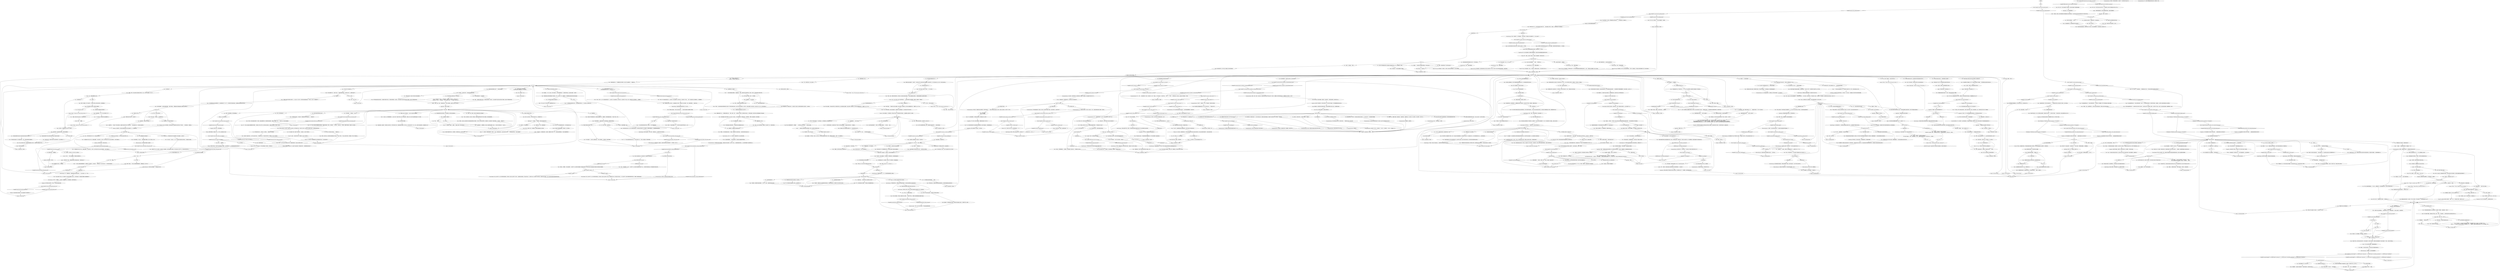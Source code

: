 # ICE / NOID
# Noid dialogue -- happens mostly inside church.
# ==================================================
digraph G {
	  0 [label="START"];
	  1 [label="input"];
	  2 [label="Noid: “我宁愿不要。两者都问错了问题，任何一方发出的闪光都是偶然的。他们的联合行动唯一关心的就是为每个人生产足够的猪肉和小麦——人类的终极目标……”"];
	  3 [label="You: “我找到了一个无线电收发器。”"];
	  4 [label="Noid: “看来你的条子手段又成功了。真厉害。看看你搞到了什么吧。”"];
	  5 [label="noiddeparthub"];
	  6 [label="You: “准备完毕。开始吧。”"];
	  7 [label="You: 不，我百毒不侵。"];
	  8 [label="Jump to: [noiddeparthub]"];
	  9 [label="You: “等等，我们*能不能*自己造一个无线电发射器？”"];
	  10 [label="Noid: “怎么，你又改行做*水上警察*了？”"];
	  11 [label="Conceptualization: 没主意了，大脑空空。点子工厂停业整顿，开放时间另行通知。"];
	  12 [label="You: “你为什么对每件事都疑神疑鬼的？”"];
	  13 [label="Noid: “的确。”"];
	  14 [label="You: “好吧。那是张黄色圆圈——一张人脸——眼睛是两个X，嘴巴是微笑的样子。我认为X代表他已经死了。”"];
	  15 [label="Jump to: [You: \"\"Okay. It's a yellow circle -- the...\"]"];
	  16 [label="Noid: “最初的错误是认为文字比肉身更具本真。这让我们误入歧途，远离了我们的真实生活。但或许我们还能找到回去的路。”"];
	  17 [label="You: “要如何才能*返回*真实的生活中去呢？”"];
	  18 [label="You: “你用那些东西干什么？”"];
	  19 [label="You: “你有很多东西。”"];
	  20 [label="Egg Head: “硬核！”他的朋友在混音台后面叫着，脸上的笑容比你更加灿烂。完全是一张圆圆的脸，眼睛里满是天真的惊奇。"];
	  21 [label="You: “你觉得这个教堂怎么样？”\n“诺伊德——你觉得这个教堂怎么样？”"];
	  22 [label="Noid: “去跟安德烈谈吧，我只是个偏执狂而已。”一个穿着怪异的年轻人盯着自己的工具箱，头也不抬地说。"];
	  23 [label="politics hub come again."];
	  24 [label="Conceptualization: 若你害怕，就顺其自然吧！继续跳舞，直至世界尽头！"];
	  25 [label="Conceptualization: 这种水平的概念思维并不是你的技能之一。"];
	  26 [label="sayitloudandproud"];
	  27 [label="Shivers: 你又一次听到了那个声音，这次显得更紧迫了：“不！”"];
	  28 [label="Noid: 年轻的瘾君子满腹狐疑地看了你一眼，然后又回头去……不知道在干嘛了。"];
	  29 [label="Noid: “你可能需要一点时间去整理一下*设备状况*。”"];
	  30 [label="You: “别对萨马拉那么苛刻，他们是个世界孤儿。我们对他们大部分的了解只限于宣传。”"];
	  31 [label="You: “好吧，或许我还会再来的。”[离开。]"];
	  32 [label="Jump to: [noid end hub]"];
	  33 [label="Noid: “多疑的人都是神秘的。我们不会随便把事情泄露给法律人员，他们喊我诺伊德不是白叫的。”"];
	  34 [label="You: “用来做什么的？”"];
	  35 [label="Noid: “比如，尤比人听过的一些关于旧世界的屁话……认为最好的解决办法就是建造一座教堂，围绕着它，牵制着它。”"];
	  36 [label="Jump to: [Noid: \"\"Sure.\" The young man cracks his kn...\"]"];
	  37 [label="You: “你为什么觉得苏娜会失败？”"];
	  38 [label="Noid: “*整合*。与古老的混凝土教堂和玻璃立方相关的一切即为德洛莉丝风格。这只是个相对朴素的版本，民间产物，早期大规模生产出来的东西，他们做了成千上万的。这对你有帮助吗？”"];
	  39 [label="Jump to: [church hub]"];
	  40 [label="ubisuntubihubi"];
	  41 [label="Jump to: [church hub]"];
	  42 [label="Rhetoric: 听他的语气，那句彻头彻尾的错误中的*伪核*被赋予了二十千吨重的厌恶。"];
	  43 [label="Noid: “立国党根本不在乎这个地方，看看这周围吧。”他张开双臂。“他们对*人类*的爱已经不足以反对任何事物了，我们只能靠自己。”"];
	  44 [label="Noid: “为她辩护吧，法官大人。”他扭扭脖子。“她就是个*大杀戮者*——这算什么呢？”\n“为她辩护吧，法官大人。”他扭扭脖子。“但你又说她是个战犯？一个大杀戮者。这算什么呢？”"];
	  45 [label="You: “但她是人道主义的无罪女王，人道主义在这里似乎很重要吧。”"];
	  46 [label="Noid: “人道主义让人们食用糖和猪肉，人道主义是为了大量生产数以亿计的人类而发明的，而数以亿计的人类可以批量养殖出数以千亿计的猪。”"];
	  47 [label="Noid: “难怪。”他把脖子扭得咔咔作响。“那我们就得除掉它，摧毁它。没人能在那种*大屠杀*凶犯的注视下跳舞。夜总会可不需要这种形象。”"];
	  48 [label="Noid: “那个大杀戮者？为什么？”"];
	  49 [label="Noid: “这就是原因了。如果要我说，康米主义就是更加血腥的人道主义。沐浴在*她*的慈爱之中。“他点点头。"];
	  50 [label="Noid: 年轻人耸耸肩。“我对此表示怀疑，我甚至觉得尤比人自己都没能完全理解。但这正是那个叫苏娜的女人在寻找并试图衡量的东西。”他朝那个女人点了点头。"];
	  51 [label="Noid: “不，这只是些无聊、普通、硬核的衣服而已。那……”他指着你的领带，“*那个*才叫古怪呢。”"];
	  52 [label="Half Light: 害怕？生气？很难说这人是哪一种。"];
	  53 [label="You: “再跟我说说关于左右的事吧？”"];
	  54 [label="Noid: “我感觉这东西正在发射一股特殊的正弦波。只要让爱凡客加装一个频率刻度盘，咱们就算准备就绪了……”"];
	  55 [label="Inland Empire: 无论他指的是什么，扔掉那东西的理由必定相当*充分*。有些事最好不要查到水落石出……"];
	  56 [label="You: “*扔掉*电源是什么意思？”"];
	  57 [label="Noid: CheckItemGroup(\"speed\")"];
	  58 [label="CheckItemGroup(\"speed\")", shape=diamond];
	  59 [label="!(CheckItemGroup(\"speed\"))", shape=diamond];
	  60 [label="Electrochemistry: 嘿呦，嘿呦，狂飙吧朋友！"];
	  61 [label="Conceptualization: 这个简单。天线什么的不过是很高的东西，对吧？"];
	  62 [label="You: “嗯，听你这么一说，还真有道理。”"];
	  63 [label="Noid: “他说得对。咱们万事俱备，只欠收发器。只要你能找到，咱们就算准备就绪了。”"];
	  64 [label="Noid: IsKimHere()"];
	  65 [label="IsKimHere()", shape=diamond];
	  66 [label="!(IsKimHere())", shape=diamond];
	  67 [label="You: “我还真不知道*瘾君子调频*还有音乐会系列节目。”"];
	  68 [label="You: “我开始头晕了。想要与时俱进真的太难了。”"];
	  69 [label="Noid: “诸多非奥西登文明的心跳有着相同的节拍。因此，他们更接近真实，硬核的生活。但他们从未满足于此，所以需要借助一些极为基础的打击乐器表达自我。”"];
	  70 [label="fascistplain"];
	  71 [label="You: “我不会说的，让我再问你一个问题。”"];
	  72 [label="You: “我们换个话题吧。”"];
	  73 [label="Jump to: [noidpregreethub]"];
	  74 [label="Noid: “我想人们可以就此写一篇论文了，但又是为了什么呢？”"];
	  75 [label="Noid: “最崇高的献身。来自脊髓的想法。它同样也是一种强有力的崇高。”"];
	  76 [label="Noid: “如果有人想要领导，有人想要被领导，我随时欢迎他们。”"];
	  77 [label="You: “我是在开嘲讽。这个世界有各种各样的问题，但也不是你们能够解决的。”"];
	  78 [label="Inland Empire: 不管这个*真实生活*到底是什么，你都觉得它是这番神话的真正核心。"];
	  79 [label="Noid: “哦耶。当然可以。”"];
	  80 [label="Jump to: [MAINHUB - NOID]"];
	  81 [label="You: “和你们合作很愉快……先生们。”"];
	  82 [label="Untitled hub"];
	  83 [label="Noid: “你确定这是个好主意？你打算招惹的这些频率可够正经的……”"];
	  84 [label="Noid: IsTaskActive(\"TASK.find_technical_expertise\")--[[ Variable[ ]]"];
	  85 [label="IsTaskActive(\"TASK.find_technical_expertise\")--[[ Variable[ ]]", shape=diamond];
	  86 [label="!(IsTaskActive(\"TASK.find_technical_expertise\")--[[ Variable[ ]])", shape=diamond];
	  87 [label="Jump to: [noid end hub]"];
	  88 [label="repurposehub"];
	  89 [label="Noid: Variable[\"ice.andre_greeting_done\"]"];
	  90 [label="Variable[\"ice.andre_greeting_done\"]", shape=diamond];
	  91 [label="!(Variable[\"ice.andre_greeting_done\"])", shape=diamond];
	  92 [label="church greet hub"];
	  93 [label="You: “很好，你是诺伊德对吗？你有时间谈谈吗？”"];
	  94 [label="Kim Kitsuragi: “好吧。”警督言简意赅。"];
	  95 [label="You: “你觉得这座教堂有多少年头了？”\n“你觉得这座教堂有多少年头了——超过300年了吗？”"];
	  96 [label="You: 我不想听上去像个搞艺术的。"];
	  97 [label="Noid: Variable[\"church.noid_blackc_concept_ubidolorianism\"]"];
	  98 [label="Variable[\"church.noid_blackc_concept_ubidolorianism\"]", shape=diamond];
	  99 [label="!(Variable[\"church.noid_blackc_concept_ubidolorianism\"])", shape=diamond];
	  100 [label="Noid: “别再引经据典了，这是具高质量的遗骸。”他踢了踢地板。“需要阳极的节奏和重低音的力量来让它重获生机。”"];
	  101 [label="Noid: “宗教的历史是*伪核*的，已经崩坏了。”"];
	  102 [label="Noid: “那是个必需品。一切大型人类集会都是要嗑药的。脊髓就是这么个运作方式。”"];
	  103 [label="You: “你不准备问问我是怎么知道的吗？”"];
	  104 [label="You: “你想进入教堂，现在却又不喜欢它的彩绘玻璃窗了。”"];
	  105 [label="You: “我想再聊聊这个地方。”"];
	  106 [label="You: “她不应该是世界神灵的化身吗？”"];
	  107 [label="You: “我是。”"];
	  108 [label="Rhetoric: 多么奇怪的用词……"];
	  109 [label="Noid: “哈！”年轻人拉扯着自己胸腔图样的背带裤。“我喜欢你的理论，警官，这个我喜欢……”他点点头。“她并非凡人，不算是。反倒像个操纵者，玩着名为人生的游戏……”"];
	  110 [label="Noid: “很难说，警官，因为这里的正弦波相当的*野蛮*。想让一切*同步*起来要好一阵子才行……”"];
	  111 [label="You: “蟹男？”"];
	  112 [label="You: “对哦，蟹男，明白了。”"];
	  113 [label="Noid: “你听到爱凡客说的了吗？爱就是*硬核*，兄弟，而母亲的爱是其中最硬核的……”"];
	  114 [label="Jump to: [MAINHUB - NOID]"];
	  115 [label="avoidthenoidhub"];
	  116 [label="Noid: “我知道这事听起来特别疯癫，但真有人把一辆*完好*的库普瑞斯机动車直接开进了海湾里。整辆車都报废了，幸运的是后置发动机还能运转……”"];
	  117 [label="Noid: “好的，你说了算。”"];
	  118 [label="Electrochemistry: *说得好*，他这可是在投你所好了！你最好在改装电路的时候准备嗨一下！"];
	  119 [label="Electrochemistry: 思必得能助你飞跃工作中那些冗长无趣，*注重细节*的步骤。说不定这位瘾君子能分你一点？"];
	  120 [label="Egg Head: “极低频！波长长到电离层都挡不住！”"];
	  121 [label="Noid: IsKimHere()"];
	  122 [label="IsKimHere()", shape=diamond];
	  123 [label="!(IsKimHere())", shape=diamond];
	  124 [label="You: “咱们要敢为人先！”"];
	  125 [label="You: “嗯，要不还是算了吧。”"];
	  126 [label="Jump to: [MAINHUB - NOID]"];
	  127 [label="You: 转身面对海湾。"];
	  128 [label="Noid: “哈，爱凡客的意思是你可以通过备用的电缆把堵在一起的卡車连起来，这样就能增加波长……”"];
	  129 [label="Interfacing: 实质上是把整个环岛变成一个分形天线。"];
	  130 [label="Noid: “很硬核，但是不是应该起个更积极的名字？”"];
	  131 [label="You: “好，那我就去找这种收发器吧。”（结束。）"];
	  132 [label="Suggestion: 浅色头发那位并不是真的在作弄自己的朋友，他只是想给人留下一个讲道理的、温和的指挥的印象。"];
	  133 [label="You: “我想我们已经讨论得很彻底了。”"];
	  134 [label="Jump to: [MAINHUB - NOID]"];
	  135 [label="You: “有道理，我只是观察一下。”"];
	  136 [label="Suggestion: 或许你就应该站在那里，看着他摆弄工具箱，分析*他的*正弦波。"];
	  137 [label="Noid: “我非常不擅长社交，兄弟。如果你去找安德烈，我就有时间*调和*了，分析你的*正弦波*。”他话还没说完，就又回去摆弄自己的工具了。"];
	  138 [label="Noid: “很好，很好。”他很满意自己听到的。“你想知道什么？”"];
	  139 [label="Electrochemistry: 仔细想想，又或许他是被麻醉了。"];
	  140 [label="Noid: 他耸耸肩。“它们很硬核。”"];
	  141 [label="Jump to: [noid end hub]"];
	  142 [label="You: 沉默不语。"];
	  143 [label="Noid: CheckEquipped(\"neck_tie\")"];
	  144 [label="CheckEquipped(\"neck_tie\")", shape=diamond];
	  145 [label="!(CheckEquipped(\"neck_tie\"))", shape=diamond];
	  146 [label="Noid: Variable[\"TASK.sync_the_sines\"]"];
	  147 [label="Variable[\"TASK.sync_the_sines\"]", shape=diamond];
	  148 [label="!(Variable[\"TASK.sync_the_sines\"])", shape=diamond];
	  149 [label="Andre: “阿西尔说得对。他已经是自己人了。”"];
	  150 [label="Acele: “祝好运，伙计们。”"];
	  151 [label="Noid: “可能有吧。前提是你花起钱来就像……财主一样。是的，当铺里可能会有无线电。”"];
	  152 [label="You: “无线电收发器，酷。交给我吧。我见过*不少*那种东西，简直遍地都是。”"];
	  153 [label="Noid: Variable[\"ice.noid_pregreeting_done\"]"];
	  154 [label="Variable[\"ice.noid_pregreeting_done\"]", shape=diamond];
	  155 [label="!(Variable[\"ice.noid_pregreeting_done\"])", shape=diamond];
	  156 [label="Shivers: 大风从外面刮过，木头嘎吱作响。黑暗之中的尘埃，落在褪色多年的地板上。这座建筑给人感觉并不十分耐用。"];
	  157 [label="Noid: “当然。”年轻人掰了掰手指。"];
	  158 [label="Noid: “阳极音乐*绝对*能牵制我们周围的一切。”他的话回响在礼堂中……"];
	  159 [label="Jump to: [church hub]"];
	  160 [label="Acele: 阿西尔正在用她的接触式麦克风聆听一棵树的声音，水下的树。"];
	  161 [label="Noid: “一个热衷于建筑批判的警察。”他敲着地板。“好吧。这就是传说中的德洛莉丝主义风格，治安官。早期*德洛莉丝*架构的子集。”"];
	  162 [label="Noid: 教堂嘎吱作响，仿佛在回应你。这个瘾君子正忙着用一副怀疑的表情聆听它的回答，什么都没说。"];
	  163 [label="You: “你过得如何？”"];
	  164 [label="FALSECORE"];
	  165 [label="Noid: “*我*只说了：*团结*，这一个词。当权者总会错误地引用你的话。”他指着自己的朋友。"];
	  166 [label="Noid: “安德烈才不关心什么传道书，他只希望一切运营顺利。而爱凡客就是半头野兽。你不应该去听人们说了什么，而应该去听他们是什么。”"];
	  167 [label="Noid: Variable[\"church.noid_emp_kim_hard_core\"]"];
	  168 [label="Variable[\"church.noid_emp_kim_hard_core\"]", shape=diamond];
	  169 [label="!(Variable[\"church.noid_emp_kim_hard_core\"])", shape=diamond];
	  170 [label="Rhetoric: 这个瘾君子不太能理解那场讨论中情绪突然的升级，不过他还是同意了。"];
	  171 [label="Noid: “总而言之，他就像我在这片地方的*心灵纲领*……”"];
	  172 [label="You: “你是说他的那套*母亲之爱*之类的东西对你来说并不是很*吓人*？”"];
	  173 [label="You: “你是说他的那套*节制*之类的东西你对来说并不是很有*局限性*？”"];
	  174 [label="Noid: Variable[\"auto.visited_landsend\"]"];
	  175 [label="Variable[\"auto.visited_landsend\"]", shape=diamond];
	  176 [label="!(Variable[\"auto.visited_landsend\"])", shape=diamond];
	  177 [label="You: 想出安置超长波无线电天线的地点。"];
	  178 [label="You: Variable[\"ice.noid_concept_wc_success\"]"];
	  179 [label="Variable[\"ice.noid_concept_wc_success\"]", shape=diamond];
	  180 [label="!(Variable[\"ice.noid_concept_wc_success\"])", shape=diamond];
	  181 [label="Shivers: 风把废品吹过一摊碎裂的地砖。北方传来两个孩子恶毒的笑声……"];
	  182 [label="Noid: Variable[\"ice.noid_concept_success_counter\"] == 2"];
	  183 [label="Variable[\"ice.noid_concept_success_counter\"] == 2", shape=diamond];
	  184 [label="!(Variable[\"ice.noid_concept_success_counter\"] == 2)", shape=diamond];
	  185 [label="Kim Kitsuragi: “我怀疑你做不到。只要把动力波的音量开到最大，就会有坐在国家音乐厅的前排的体验。”"];
	  186 [label="You: “极其愚蠢，就是这样。我认为这让我想到了自己。”"];
	  187 [label="You: “有点模糊。献身精神，之类的，很好的东西……”"];
	  188 [label="Jump to: [noiz hub]"];
	  189 [label="Noid: “如果没有恐惧与内心的纠葛，即为真实的生活。另外——人的心中留有伟大的种子。萌芽初生，回归本真。即为硬核。”"];
	  190 [label="Noid: “用节奏与明亮的灯光打破谎言。集合身体的神经冲动。我们有着相似的基本结构，一段足够激烈的节奏能够唤醒每个人真正的使命——融归一体！”"];
	  191 [label="Noid: 如果你看的足够久，就会觉得它有点催眠。"];
	  192 [label="Noid: 他想到。“或许他并没有死去，也许他只是对节奏感到欣喜若狂了。”"];
	  193 [label="Noid: “或是喝醉了，或是处于临床昏迷中，又或是乐意赴死，但这些说法烂透了。”"];
	  194 [label="You: 试着把动作市场逼入绝境。他们不会反应过来的。"];
	  195 [label="Noid: Variable[\"TASK.make_the_music_harder_core_done\"]"];
	  196 [label="Variable[\"TASK.make_the_music_harder_core_done\"]", shape=diamond];
	  197 [label="!(Variable[\"TASK.make_the_music_harder_core_done\"])", shape=diamond];
	  198 [label="Noid: Variable[\"ice.noid_wc_shivers_nay\"]"];
	  199 [label="Variable[\"ice.noid_wc_shivers_nay\"]", shape=diamond];
	  200 [label="!(Variable[\"ice.noid_wc_shivers_nay\"])", shape=diamond];
	  201 [label="Noid: “嗯，港口确实有些设备能派上用场。至少值得跑一趟。”"];
	  202 [label="You: “超自然……所以你认为那是真的，真实存在的？”（继续。）\n“我私下里对超自然艺术是知情的。你也是一个信仰者吗？”（继续。）"];
	  203 [label="Andre: 这位未来的指挥正在地板上裁切一些未来主义的形状，大汗淋漓。"];
	  204 [label="nokim"];
	  205 [label="Kim Kitsuragi: “好吧。”警督言简意赅。"];
	  206 [label="Jump to: [MAINHUB - NOID]"];
	  207 [label="You: “但在此之前——你们都说传道书中的内容都是关于爱与硬核的，还记得吗？”"];
	  208 [label="You: 我没必要化身为缉毒警。"];
	  209 [label="Electrochemistry: 你的快乐反应更像是……想知道他会不会有？"];
	  210 [label="You: 沉默不语，冷冷地望着远方。"];
	  211 [label="Noid: 这个瘾君子看着同样的方向。那里很黑，在教堂的后面，音乐奇异地回响了一会了。"];
	  212 [label="Noid: “我很不擅长社交，老兄。即便到现在我们的正弦同步率还是差的很远，但我会努力看看的。”他继续整理着工具。"];
	  213 [label="You: “很好，再告诉我点别的吧。”"];
	  214 [label="You: “就这样？”"];
	  215 [label="Conceptualization: 有意思。他想要你*描述*它，尽管他都已经知道它的样子。"];
	  216 [label="Noid: “我真不知道条子还能发这种横财。这设备简直绝了。甚至*过于*绝了。感觉我们的行动跟不上这个的节奏……”"];
	  217 [label="Noid: “所以说，如果你还有什么要准备的，就先去把那些搞定吧。我们可以等你。”"];
	  218 [label="Logic: 那个“疯子”显然就是你，这意味着“电源”指的是你那辆半截入水的库普瑞斯40。"];
	  219 [label="Noid: “拿去，你肯定喜欢这个。这上面自带了吸管和便于你边干边吸的一切。”"];
	  220 [label="Kim Kitsuragi: “回水闸对面吧。至少今天我们还要*锻炼*一下。”"];
	  221 [label="Kim Kitsuragi: “就连RCM都无法获得那种设备。联盟对其通讯频段的独占欲极强。”"];
	  222 [label="Egg Head: “两道波，一道岸。爱的波涛。耶！”"];
	  223 [label="Conceptualization: 你关于这件事的思路实在是太僵化了。这种时候就要颠覆整个*天线的范式*。"];
	  224 [label="Noid: Variable[\"ice.noid_wc_success_interfacing\"]"];
	  225 [label="Variable[\"ice.noid_wc_success_interfacing\"]", shape=diamond];
	  226 [label="!(Variable[\"ice.noid_wc_success_interfacing\"])", shape=diamond];
	  227 [label="You: “咱们应该称之为：毁灭的先驱。”"];
	  228 [label="You: “转念一想，这未免太幼稚了。我还是找个常规的无线电吧。”"];
	  229 [label="Noid: “条子之间的较量，不错嘛。看看你有多大本事吧……但我不得不承认，警車和卡車通常都配着全城最好的设备。”"];
	  230 [label="Noid: 他耸耸肩。“那是你要的信号传输。常规的旧式收发器足以搞定，只是那样不怎么*硬核*……”"];
	  231 [label="Noid: “所以你跟安德烈谈过了，现在又想找诺伊德了？很好。”过大的破洞毛衣露出了这个瘾君子的皮肤，在他面前——敞开的工具箱中满是木匠工具和零件。"];
	  232 [label="Noid: 诺伊德随着节奏摇摆起来。他手中暂时没有工具，看来是无视了你。"];
	  233 [label="Noid: “滚开安德烈，我跟警察先生正在谈论艺术呢。”"];
	  234 [label="Noid: “就是一种风格，你懂的。”"];
	  235 [label="You: “那*最*可疑的东西是什么呢？”"];
	  236 [label="You: “我早该知道！你跟吉皮特简直一模一样，所以你才这么古怪！”"];
	  237 [label="Noid: “我有各种各样的螺钉。”他捧起一把。"];
	  238 [label="You: “还有它有什么含义？为什么一个死者在微笑呢？”\n“好吧……它有什么含义？”"];
	  239 [label="You: “为什么这张贴纸这么现代？”"];
	  240 [label="Noid: “简约是经典的西奥现代主义带给我们的，但那是一种*雅致*、和谐的简约，不是吗？”"];
	  241 [label="Noid: Variable[\"ice.noid_doubted_sinc\"]"];
	  242 [label="Variable[\"ice.noid_doubted_sinc\"]", shape=diamond];
	  243 [label="!(Variable[\"ice.noid_doubted_sinc\"])", shape=diamond];
	  244 [label="You: 我就是法律。"];
	  245 [label="You: “我还得忙自己的案子，如果我有时间，还会再回来的。”"];
	  246 [label="Inland Empire: 稍等。那不是人类发出的声音，也不是在说“不！”——那声音是“咴儿——咴儿——！”"];
	  247 [label="Shivers: 你身手传来一声低沉，幽灵般的低语：“不。”"];
	  248 [label="Jump to: [noid WC success]"];
	  249 [label="Empathy: 这个年轻的瘾君子似乎相当了解*正弦波*……难道他具备你正在寻求的技术？"];
	  250 [label="Noid: “是啊。你可以买一台，也可以偷一台……”"];
	  251 [label="Encyclopedia: 萨马拉人民共和国（SRV）是瑞瓦肖的姐妹革命在格拉德洲取得的成果。这是个臭名昭著的流氓国家。"];
	  252 [label="You: “这是否意味着……我们需要正弦匹配？”"];
	  253 [label="Noid: “我能看出来。进一步的正弦匹配对你我都好。实现正弦同步的方法之一就是让我们进入*教堂*。”"];
	  254 [label="Noid: “收容、监禁，某种他们恐惧的东西，某种在这个洲闻所未闻的新奇事物。”他抬头望着横梁后的黑暗。“我猜那就是蟹男爬上楼梯时的感受吧……”"];
	  255 [label="Noid: “不过，这终将是徒劳，她是无法衡量它的。像那样的人总是想衡量一切，那些他们遥不可及的东西。”"];
	  256 [label="You: “这座建筑感觉……似乎不太牢固。”"];
	  257 [label="Noid: Noid: \"...\""];
	  258 [label="Kim Kitsuragi: “好吧。”警督言简意赅。"];
	  259 [label="You: “你是以自己木匠的身份这么说的吗？”"];
	  260 [label="You: “你口中的*尸体*指的是什么？”"];
	  261 [label="Noid: “好眼光，艺术警探。”他交叉着双臂。“尤比萨特？岛上的牧民们是乘着第一艘船来到这里的。我们所在的地方可能就是他们所建的花式德洛莉丝风格建筑。”"];
	  262 [label="Noid: “是*阳极*舞曲，”他点点头，“普通的舞曲不够硬核。没错，我是这么认为的。”"];
	  263 [label="Electrochemistry: 你知道这类东西跟什么很配吗？"];
	  264 [label="Noid: “在巨大的城市广场里，这个无罪体系一直在向我们灌输的人道主义，那不是毒品吗？它喂给我们的糖和小麦是健康的吗？”"];
	  265 [label="Noid: Variable[\"church.noid_auth_its_a_lie\"]"];
	  266 [label="Variable[\"church.noid_auth_its_a_lie\"]", shape=diamond];
	  267 [label="!(Variable[\"church.noid_auth_its_a_lie\"])", shape=diamond];
	  268 [label="Authority: 啜泣的懦夫！真可悲……"];
	  269 [label="You: “这一点也不*软弱*，反而很可怕。”"];
	  270 [label="Inland Empire: 但你不喜欢那样，你这个骗子。你就喜欢这个，她软弱的内核对你很亲切……"];
	  271 [label="You: “不是。”（说谎。）"];
	  272 [label="Noid: “是的。她讨厌派对，在我们开始狂欢之前，必须把她取下来。”"];
	  273 [label="You: “我不知道你在说什么。我有成千上万的粉丝，一直被爱与支持包围着。”"];
	  274 [label="Noid: “名望是一种虚伪的存在，它并不会在*脑内*发生。”他神秘地点点头，然后松开裤子背带，背带啪的一声打在了他的胸口。"];
	  275 [label="Noid: “跟他交流过后，我发现节制也可以是很*硬核*的，我必须尊重这一点……”"];
	  276 [label="Jump to: [MAINHUB - NOID]"];
	  277 [label="You: “生产猪肉和小麦有什么可疑之处吗？”"];
	  278 [label="Jump to: [noiddeparthub]"];
	  279 [label="Noid: Variable[\"character.habit_speed\"]"];
	  280 [label="Variable[\"character.habit_speed\"]", shape=diamond];
	  281 [label="!(Variable[\"character.habit_speed\"])", shape=diamond];
	  282 [label="You: “往‘上’走？你指的是往北吗？”"];
	  283 [label="Conceptualization: 无所谓。你只是在热身而已。你出的下一个主意*绝对*会比这个好。"];
	  284 [label="Noid: Variable[\"TASK.open_gary_door_done\"]"];
	  285 [label="Variable[\"TASK.open_gary_door_done\"]", shape=diamond];
	  286 [label="!(Variable[\"TASK.open_gary_door_done\"])", shape=diamond];
	  287 [label="Noid: IsKimHere()"];
	  288 [label="IsKimHere()", shape=diamond];
	  289 [label="!(IsKimHere())", shape=diamond];
	  290 [label="Egg Head: “耶！把半人马和卡車连起来，用硬核的电波统一整个环岛！”"];
	  291 [label="Egg Head: “放大器在手，电缆也有！咱们即将准备就绪，耶！”"];
	  292 [label="You: “我应该到哪里去找无线电收发器？”"];
	  293 [label="Jump to: [noiz hub]"];
	  294 [label="Noid: “一张贴纸……是指黄色的那张吗？你能描述一下吗？”"];
	  295 [label="You: “如果你已经知道我在说什么了，为什么还要我描述一遍呢？”"];
	  296 [label="You: “没错，你应该放尊重点。”"];
	  297 [label="You: “这意味着你有精神病吗？”"];
	  298 [label="Noid: “如果我有足够的地方存放这些东西，我会拥有更多东西。”"];
	  299 [label="nonoid"];
	  300 [label="Jump to: [MAINHUB - NOID]"];
	  301 [label="Jump to: [politics hub come again.]"];
	  302 [label="Noid: “这是我们仅有的了。”他耸了耸肩。“我们应该发挥人类并非动物——并非谷物——的更好价值。”"];
	  303 [label="Noid: “正是如此！现状根本不需要被爱！”"];
	  304 [label="Conceptualization: 没错，你甚至应该试着在你的招式中套入招式。"];
	  305 [label="Jump to: [noid end hub]"];
	  306 [label="Empathy: 这个年轻的瘾君子似乎相当了解*正弦波*……难道他就是你要找的技术能手？"];
	  307 [label="Noid: “320年，再多一点。第一批定居者们建造了它，以及另外六个类似的建筑。这片海岸上的，是他们第一件作品。他们一定是发自内心的恐惧着什么，我能理解……”"];
	  308 [label="Noid: “孤独地生活在无人的岛屿上，被迫直面自己与自然。无数未经工业化的孤寂，大海，或是某些更加……基本的东西。”"];
	  309 [label="You: “好了，建筑的话题就说到这里。”"];
	  310 [label="Noid: “很久以前的一个萨弗里人，古老的硬核兄弟。”"];
	  311 [label="You: “你认为舞曲能取代这种制度吗？”"];
	  312 [label="Noid: Variable[\"church.noid_elchem_what_goes_well\"]"];
	  313 [label="Variable[\"church.noid_elchem_what_goes_well\"]", shape=diamond];
	  314 [label="!(Variable[\"church.noid_elchem_what_goes_well\"])", shape=diamond];
	  315 [label="Noid: “一切大型人类集会都是要嗑药的，去看看历史上的那些吧——也包括这个。”他朝附近的一根人形柱点点头。“化学真的是名副其实。”"];
	  316 [label="Kim Kitsuragi: “算了吧。”他摆摆手。“这会变成一场愚蠢的争论。你们俩继续吧，那样更*硬核*些。”"];
	  317 [label="Rhetoric: 说出来的感觉*的确*很好，或许这些瘾君子们在密谋着什么？"];
	  318 [label="Noid: “她喜欢游戏。她的遗产，我们赖以为生的东西，并不是*真实的*生命，而是某种胜利的策略，用于对抗一个早已死去的对手。但——嘿——我只是个偏执狂而已。我能知道什么呢？”"];
	  319 [label="You: “是啊，可是，就像，现在谁*没*被指控过是大杀戮者呢？”"];
	  320 [label="Volition: 这个嘛——你不应该的。你不应该再提起这个话题的。请不要再说了。"];
	  321 [label="Noid: “哈！”年轻人拉扯着自己胸腔图样的背带裤。“我喜欢这个问题，警官。她并非像人类般生活，反倒像个游戏玩家，操纵者一般活着……”"];
	  322 [label="Noid: “嗯，是的。”他松开裤子背带，背带啪的一声打在了他的胸口上。"];
	  323 [label="Noid: “是啊，得对比一下，看看我们能不能结盟。”"];
	  324 [label="You: “八条腿，倒挂在天花板上移动，有时候还会织网……”"];
	  325 [label="Noid: Variable[\"ice.noid_sticker_described\"]"];
	  326 [label="Variable[\"ice.noid_sticker_described\"]", shape=diamond];
	  327 [label="!(Variable[\"ice.noid_sticker_described\"])", shape=diamond];
	  328 [label="Noid: “我们都一样，同样的眼睛、同样的微笑、同样的死亡。”"];
	  329 [label="Noid: “干的漂亮，不要让自己暴露在这种东西之下。”"];
	  330 [label="Noid: “好吧，执法者，咱们已经准备就绪了。但我得提前警告你，一旦行动开始，咱们就只能一口气搞定*整个过程*。没有暂停，也没有重来。这是我们绝无仅有的机会。明白了吗？”"];
	  331 [label="Noid: “我只需要把一条电缆从发动机拉到半人马的纪念碑上。虽然供电不会永久持续下去，但应该能为我们争取到足够的时间，让你能和大坏蛋的通讯频率达成同步。”"];
	  332 [label="Noid: Variable[\"ice.noid_electro_speed_circuit\"]"];
	  333 [label="Variable[\"ice.noid_electro_speed_circuit\"]", shape=diamond];
	  334 [label="!(Variable[\"ice.noid_electro_speed_circuit\"])", shape=diamond];
	  335 [label="You: “不，一点也不。”"];
	  336 [label="Noid: “这是一次重大挫折。咱们得找*其他*办法生成这些超长波。”"];
	  337 [label="Rhetoric: 他一反常态，表现得彬彬有礼。那句话的意思是世间*根本*没有松木制的天线。因为这主意显然烂到爆了，你有点自知之明吧。"];
	  338 [label="Kim Kitsuragi: “是啊，你俩在最近这几天变得*相当*亲密。对彼此的*小恩小惠*从没断过。”"];
	  339 [label="You: 转身面对环岛路。"];
	  340 [label="Conceptualization: 你的视线顺着地砖一路向西。那边有一条长椅和几棵枝干扭曲，长势可悲的树。之后就只剩水了……"];
	  341 [label="Conceptualization: 在一片狼藉的后院后面，耸立着一座由水泥，灰泥，金属瓦楞板构成的巨大建筑，造型骇人……"];
	  342 [label="Noid: “这样基本上就是把整个环岛变成一个巨型天线。”"];
	  343 [label="You: “行啊，金，我接受你的挑战。”"];
	  344 [label="Noid: “幸好你先跟安德烈谈过了，让我有时间去分析你的*正弦波*。分析完成之前不太方便跟人交流啊。”他用手捋了捋头发，假装一本正经地往后梳着，继续摆弄着几个齿轮。"];
	  345 [label="Noid: “哇哦！就贴在你的警察手册上！你喜欢吗？”"];
	  346 [label="Jump to: [Noid: \"\"Oh wow! Right on your cop ledger!...\"]"];
	  347 [label="Noid: “哦，把我不会怀疑的东西列出来会更容易些。我不会怀疑声音和颜色，力学与化学也具有相当的真实性。其余的绝大多数都是骗人的东西，想要窃取你的生命。”"];
	  348 [label="You: “这也太荒谬了。”"];
	  349 [label="Composure: 你认为它*仅是*挺好的，让诺伊德有点失望。"];
	  350 [label="Noid: 这个年轻人工具箱里的东西以一种整洁而兼收并蓄的方式排列着。他不断地检查着各种工具和零件，并稍作调整……"];
	  351 [label="Conceptualization: 好斗、沉闷……但也是神圣的。原始，却又很未来，正如一个机器人。除了此时此刻，什么都不存在。一切归一，一个目的……你所做的只是一张列表。这些部分并不能构成一个整体。"];
	  352 [label="Noid: “不。政治就是一个由日常腐败与空洞的思想组成的惰性综合体。真正的范式应该是经济，这又与猪肉和小麦息息相关。”"];
	  353 [label="Logic: 他不禁开始怀疑你在这件事情上的诚意了。这也别无选择——你是一名警官。"];
	  354 [label="logicinthehouse"];
	  355 [label="Noid: Variable[\"church.concthinking\"]"];
	  356 [label="Variable[\"church.concthinking\"]", shape=diamond];
	  357 [label="!(Variable[\"church.concthinking\"])", shape=diamond];
	  358 [label="You: 最好还是不要提。"];
	  359 [label="You: “我绝不会让我的硬核兄弟们失望。”"];
	  360 [label="Noid: “没必要装腔作势，我们都知道你骨子里还是条子……”"];
	  361 [label="Noid: “此外，你与我的正弦波还没同步呢。这让我怎么把*你*和大坏蛋同步起来？根本没道理嘛，法律爱好者。”"];
	  362 [label="Noid: Variable[\"ice.noid_empathy_tinkerer_said\"]"];
	  363 [label="Variable[\"ice.noid_empathy_tinkerer_said\"]", shape=diamond];
	  364 [label="!(Variable[\"ice.noid_empathy_tinkerer_said\"])", shape=diamond];
	  365 [label="You: “你觉得当铺会有吗？”"];
	  366 [label="Noid: 他有些畏缩。“怪里怪气的，很专业。有一台数据处理器和某种长波机器。”"];
	  367 [label="Noid: 他拿起一个小工具。“硬核美学是非常深奥的，现在不是用法律来探讨这个问题的时候。”"];
	  368 [label="Noid: Variable[\"ice.noid_church_greeting_done\"]"];
	  369 [label="Variable[\"ice.noid_church_greeting_done\"]", shape=diamond];
	  370 [label="!(Variable[\"ice.noid_church_greeting_done\"])", shape=diamond];
	  371 [label="Noid: “蟹男已经在这里蛰伏了一段时间了，他历经过会产生*负面正弦波*的重重磨难。据我们所知，这个地方是由尤比人在三百八十年前打造的石棺。”"];
	  372 [label="Noid: “就你我之间说一句——我不知道你是否注意到了我……我对权威有点*怀疑*。但是你——你真的帮助了地下硬核组织。”"];
	  373 [label="Noid: 当你转身离开时，那个年轻人对你露出了非同寻常的微笑。"];
	  374 [label="Noid: 他摇摇头。“作为一名木匠，我不方便多说了。他们试图把我变成一个计算者和平衡者。这让我有点狂躁了，知道吗？”"];
	  375 [label="Noid: “就像那边的那个女人，”他朝彩绘玻璃点点头。“笔直、瘦削、苍白、一副虚伪庄严的形象。体制的源头高高在上，而你身处底层。而他们对权力的控制垂直向下直达底端。”"];
	  376 [label="Noid: “它们觉察到她已经无法再照看它们，已经变得跟它们不*一样*了。它们所爱的不是母亲的身体，而是能够让她的身体存活的东西。”"];
	  377 [label="You: “你的意思是：宗教已经不再*硬核*了？”"];
	  378 [label="Noid: “我不喜欢。”他回头看了看，“混蛋在用恶毒的眼光看我。”"];
	  379 [label="You: “那可是无罪女王德洛莉丝·黛，说话注意点。”"];
	  380 [label="You: “我们再来谈谈那个破璃制品吧。”\n“我们再来谈谈那个破璃制品吧。我一直在想她……”"];
	  381 [label="Noid: “阿诺·凡·艾克的这首曲子就是一个器官。组成这座建筑的木工与玻璃切割也是器官。依我看，她就是个小偷，一个器官小偷，所有的无罪者都是。”"];
	  382 [label="Jump to: [church hub]"];
	  383 [label="Jump to: [dolorianhub]"];
	  384 [label="Noid: Variable[\"ice.noid_drugged\"]  or  IsTHCPresent(\"communist\")  or  IsTHCPresent(\"revacholian_nationhood\")  or  IsTHCPresent(\"ultraliberal\")"];
	  385 [label="Variable[\"ice.noid_drugged\"]  or  IsTHCPresent(\"communist\")  or  IsTHCPresent(\"revacholian_nationhood\")  or  IsTHCPresent(\"ultraliberal\")", shape=diamond];
	  386 [label="!(Variable[\"ice.noid_drugged\"]  or  IsTHCPresent(\"communist\")  or  IsTHCPresent(\"revacholian_nationhood\")  or  IsTHCPresent(\"ultraliberal\"))", shape=diamond];
	  387 [label="You: “那好吧。”"];
	  388 [label="Noid: “不，它只是一条做得像人类胸腔的背带裤。再加上几件让性别系统生气的女装。”他指着你的领带。“现在跟我说说这条硬核领带吧，真他妈的原始。”"];
	  389 [label="You: （疑惑地看着你的领带。）“这有什么硬核的？”"];
	  390 [label="Inland Empire: 这是一个很好、很危险的质疑。你应该刺激他一下。"];
	  391 [label="Noid: “我说那东西怎么用了条子的涂装。整辆車都报废了，幸运的是后置发动机还完好无损……”"];
	  392 [label="Egg Head: “向我的硬核天线兄弟们致敬！”"];
	  393 [label="You: “等等，出发之前我还要打听一下——这座中继塔具体是在什么地方？”"];
	  394 [label="You: “这么说吧，我有一位*富得流油*的赞助者。”"];
	  395 [label="Conceptualization: 唔，这事儿明明看起来没那么难的。咱们再试一次吧……"];
	  396 [label="Kim Kitsuragi: “我感觉梅西耶女士*不会乐于*听你大谈特谈征用她的船以联络联盟战舰的主意。”"];
	  397 [label="Kim Kitsuragi: “随你怎么开玩笑，警探。你想方设法搞到的无线电绝对*比不上*我的设备。”"];
	  398 [label="Noid: “总而言之，那张贴纸长什么样子？”"];
	  399 [label="Noid: “那是个非常硬核的巧合，你不觉得吗？”"];
	  400 [label="You: “所以你是在倡导一个基于干扰信息的社会？”"];
	  401 [label="Noid: Variable[\"ice.noid_protorave_aesthetic_conceptualization_done\"]"];
	  402 [label="Variable[\"ice.noid_protorave_aesthetic_conceptualization_done\"]", shape=diamond];
	  403 [label="!(Variable[\"ice.noid_protorave_aesthetic_conceptualization_done\"])", shape=diamond];
	  404 [label="Noid: “嗯，硬核并不雅致，其表象也并不和谐。这是一个警示：‘这会很危险。’人类失败的回声将永远萦绕在他们的心头。”"];
	  405 [label="Noid: “啧……哼。仍然极其不同步，γ偏离了轴心。”"];
	  406 [label="You: 塑造出硬核的这个世界万岁！德洛莉丝风格的真正继承者。三个半世纪过去了，这份馈赠仍然闪耀着。"];
	  407 [label="You: 我有钱，还有地/你有头，还有脸/你我联手，称霸世界！"];
	  408 [label="You: 我在考虑将运动服作为我的硬核装备，最大限度地增强四肢的灵活性。"];
	  409 [label="Jump to: [noid WC success]"];
	  410 [label="Noid: Variable[\"ice.noid_wc_shivers_nay\"]"];
	  411 [label="Variable[\"ice.noid_wc_shivers_nay\"]", shape=diamond];
	  412 [label="!(Variable[\"ice.noid_wc_shivers_nay\"])", shape=diamond];
	  413 [label="Interfacing: 等你有机会，真应该去调查一下这辆报废的車。这好像相当重要……"];
	  414 [label="Jump to: [kimnoidradiohub]"];
	  415 [label="Reaction Speed: *卡車*，嗯？你可以去检查一下环岛那边被弃置的那辆……"];
	  416 [label="Jump to: [MAINHUB - NOID]"];
	  417 [label="Noid: “铁丝浸入水中。放射出一种监视正弦波，或是某些搞砸了的萨马拉科学正弦波……你知道的，就是那种直接进入超自然状态的。”"];
	  418 [label="Noid: 他耸耸肩。“我不知道，也许是，也许不是。这不是我们能够回答的问题，警官。即便是我也有极限——我是一个有心理极限的人。”"];
	  419 [label="Noid: Variable[\"ice.noid_paradigm\"]"];
	  420 [label="Variable[\"ice.noid_paradigm\"]", shape=diamond];
	  421 [label="!(Variable[\"ice.noid_paradigm\"])", shape=diamond];
	  422 [label="You: “就是我。一个朋友和地下硬核组织的盟友，有时间谈谈吗？”"];
	  423 [label="Esprit de Corps: 他的意思是：实际上，你是对的。帐篷有安全隐患 ，至于这里反正也没人住。"];
	  424 [label="Noid: “好的，”他点了点头。"];
	  425 [label="You: “你觉得这里的玻璃做工如何？”（指向彩绘玻璃窗。）"];
	  426 [label="Jump to: [FALSECORE]"];
	  427 [label="You: 那样就不酷了，我想耍酷。"];
	  428 [label="Andre: “冷静，兄弟！冷静！”他的朋友叫着。“没有人是杀戮者，这里是个充满了*爱*的地方！”"];
	  429 [label="Noid: “我不知道这里还有这种东西。”他把脖子扭得咔咔作响。“那我们就得除掉它，摧毁它。没人能在那种*大屠杀*凶犯的注视下跳舞。夜总会可不需要这种形象。”"];
	  430 [label="Jump to: [Noid: \"\"Sure.\" The young man cracks his kn...\"]"];
	  431 [label="Jump to: [dolorianhub]"];
	  432 [label="You: “但她很漂亮。”"];
	  433 [label="Jump to: [dolorianhub]"];
	  434 [label="You: “是吗？它们看上去很古怪。”"];
	  435 [label="Noid: “我并没有自己最怀疑的十件事的清单。如果我*有*，那么左右综合体就是第一号。第二个则是他们唯一的成就——猪肉/小麦范式。”"];
	  436 [label="You: “有人用这个来协调毒品走私行动。 ”(用先进的收发器)"];
	  437 [label="You: “对了，我还有些事应该优先处理。”"];
	  438 [label="Noid: Variable[\"ice.noid_electro_speed_spot\"]"];
	  439 [label="Variable[\"ice.noid_electro_speed_spot\"]", shape=diamond];
	  440 [label="!(Variable[\"ice.noid_electro_speed_spot\"])", shape=diamond];
	  441 [label="You: “地之角的那座无线电中继塔怎么样？那个够正经吗？”"];
	  442 [label="You: “无线电中继塔的状态不佳。我觉得那东西不能用来联络弓箭手号。”"];
	  443 [label="Jump to: [MAINHUB - NOID]"];
	  444 [label="Noid: “就算是这样，我也不打算和你那位赞助人的船扯上关系。”"];
	  445 [label="Noid: IsKimHere()"];
	  446 [label="IsKimHere()", shape=diamond];
	  447 [label="!(IsKimHere())", shape=diamond];
	  448 [label="You: “百分百的好主意。艾弗拉特是我的老朋友。”"];
	  449 [label="Noid: IsKimHere()"];
	  450 [label="IsKimHere()", shape=diamond];
	  451 [label="!(IsKimHere())", shape=diamond];
	  452 [label="Kim Kitsuragi: “我不确定克莱尔先生对我们的态度能不能算是*友善*。”"];
	  453 [label="Noid: “那你可走错方向了。细节才是最精彩的。”"];
	  454 [label="You: “你戴耳环的样子像个女人。”"];
	  455 [label="You: “谢谢你的说明。”"];
	  456 [label="Jump to: [noid end hub]"];
	  457 [label="Noid: “去跟安德烈谈谈吧。没必要站在这里——正弦波完全跑调了。”他瞥了一眼其他人。"];
	  458 [label="Noid: “一个死者在微笑。”\n“没错，你是第23位能正确理解的人，而我已经问过23个人了。看起来就像一个死者在对着整个人类族群微笑。”"];
	  459 [label="Noid: “很合理的问题。比如说我受伤了，我要确保这种事不会再发生。所以我分析了事态，审时度势。谨慎即为多疑。”"];
	  460 [label="You: 我要在肉体和精神的最后决战中，真正让自己成为一台现代派对机器。"];
	  461 [label="Conceptualization: 再说一遍？"];
	  462 [label="Savoir Faire: 用招式压倒他们，试着打出更多招式。"];
	  463 [label="Noid: “好吧，条子。我们已经为这次合作尽力了。希望你能*认识到*地下硬核组织为你付出了多少。”"];
	  464 [label="Andre: “如果你想道谢的话，我们正好需要你的帮助。去找爱凡客聊聊吧。”"];
	  465 [label="Egg Head: “一根硬核到足以撼动整个世界的天线！”"];
	  466 [label="Noid: “正如爱凡客所说。”"];
	  467 [label="Noid: Variable[\"jam.abandoned_cabin_accessed\"]"];
	  468 [label="Variable[\"jam.abandoned_cabin_accessed\"]", shape=diamond];
	  469 [label="!(Variable[\"jam.abandoned_cabin_accessed\"])", shape=diamond];
	  470 [label="Noid: “是的，进一步的正弦匹配对你我都好。实现这一目标的方法之一就是让我们进入教堂。”"];
	  471 [label="Jump to: [MAINHUB - NOID]"];
	  472 [label="Jump to: [whatnochurchbad]"];
	  473 [label="You: “现在想想，这听上去不太可信。”"];
	  474 [label="Noid: “这似乎是这里的趋势了，不是吗？你不能就那么衡量它……它并没有……实质。”"];
	  475 [label="Noid: “整个计划都是为了让我们的正弦同步……”"];
	  476 [label="Esprit de Corps: 他的意思是：你不能因为这样一个站不住脚的理由就把这套建筑送给他们——其次，只要能让你远离酒精，埋头工作就好。"];
	  477 [label="Noid: 他点点头：“你在想什么？”"];
	  478 [label="You: “好吧——德洛莉丝式建筑风格是什么样的？”"];
	  479 [label="Conceptualization: 它可能是白色金色交相辉映，点缀着淡红色花朵图案。你心中的一部分——可能是神经损伤所致——认为这种风格属于尤比德洛莉丝主义。"];
	  480 [label="You: “我甚至还认同了你的说法，关于传道书对此表示赞同什么的……”"];
	  481 [label="Noid: “一点点。”"];
	  482 [label="You: “更基本的东西？你是指声音异常吗？”"];
	  483 [label="Authority: 那仍然是句谎言！重新主张自己。"];
	  484 [label="dolorianhub"];
	  485 [label="Noid: “*没有人*会说阿诺·凡·艾克是个大杀戮者。阳极先驱者里耶维尔特并不是大杀戮者。他没有被指控屠杀……”"];
	  486 [label="Noid: “好的。”瘾君子点点头，像抚摸着一只猫似的抚摸着自己的工具箱。"];
	  487 [label="Noid: “好吧。”这个年轻人看上去总是忧心忡忡，这就是他的眉形，忧虑从未从他的脸上离开。"];
	  488 [label="Volition: 那样很不健康，究竟发生了什么。你为什么总是回到这个窗口？"];
	  489 [label="You: “是啊，他们也很讨厌这家伙。”（指着你自己。）"];
	  490 [label="Empathy: 你突然意识到这瘾君子对你表现出的所有耐心和尊重，部分是因为你的*风格*。他可能不是对每个人都是这样的。"];
	  491 [label="Conceptualization: 在人与收发器的组合中，很难有比这个更优异的绝配了。此乃大捷之兆。"];
	  492 [label="Noid: “就我个人而言，我要确保手头有稳定的备潮供应。”"];
	  493 [label="Egg Head: “硬核教堂！无处可去！”"];
	  494 [label="Acele: “别这样，诺伊德。我觉得那是咱们欠他的。”"];
	  495 [label="Noid: “那地方就在，这里的上边。你只要出门，往上走就行。”"];
	  496 [label="Noid: Variable[\"ice.noid_wc_fail_counter\"] == 1"];
	  497 [label="Variable[\"ice.noid_wc_fail_counter\"] == 1", shape=diamond];
	  498 [label="!(Variable[\"ice.noid_wc_fail_counter\"] == 1)", shape=diamond];
	  499 [label="Noid: “你想让工会参与这个计划？”他满脸难以置信地盯着你。“你觉得这是个好主意？”"];
	  500 [label="You: “是时候了，其他天线只会扯我的后腿。”"];
	  501 [label="You: “你确定那样合法吗？我感觉自己得找个人赔礼道歉才行。”"];
	  502 [label="You: “好像挺棒的。”（赞同地点点头。）"];
	  503 [label="Jump to: [MAINHUB - NOID]"];
	  504 [label="You: “有点像法西斯主义？”"];
	  505 [label="Jump to: [Sticker hub]"];
	  506 [label="You: “动物有什么不好的？动物很可爱啊。”"];
	  507 [label="Jump to: [politics hub come again.]"];
	  508 [label="You: “不要因为我是个警察，就以为我喜欢现状。”"];
	  509 [label="Egg Head: “耶。咱们都是警察了。”"];
	  510 [label="Noid: “我会把这套设备收起来。如果你想*留个念*的话，还可以随时摆出来。不过我觉得没人会想念这个的。”"];
	  511 [label="Andre: “阿西尔说得对。他已经是自己人了。”"];
	  512 [label="Conceptualization: 幻想着可怕的未来，而你显然并不在乎。"];
	  513 [label="Authority: 这是为了你的老铁们。他们必须坚持下去。他们必须行动起来。你才是最重要的麦克风执行者。"];
	  514 [label="Inland Empire: 最恶心的那种。那可能就是*为什么*要研究它的原因。"];
	  515 [label="You: “我不明白，是要牵制什么？”"];
	  516 [label="Jump to: [whatnochurchbad]"];
	  517 [label="Noid: “你让我们进来了，警官。真不敢相信你让我们进来了……”他环视着大堂，检查着木工。"];
	  518 [label="Kim Kitsuragi: “是的。你真的帮了，地下硬核组织。”他张开双臂，环视着正在开业的瘾君子们。“为什么会这样？”"];
	  519 [label="Esprit de Corps: 他的意思是：我不关心你的体制是否腐败，几乎每个人都是如此。任何能让你保持清醒并专注于工作的东西就行。"];
	  520 [label="church hub"];
	  521 [label="Inland Empire: 他指的是某些超自然的东西，他一定是……"];
	  522 [label="Noid: “我想为自己建造一个属于自己的安身之地……”他的声音在教堂的木质雕刻中回荡着。"];
	  523 [label="Jump to: [church hub]"];
	  524 [label="Jump to: [church hub]"];
	  525 [label="You: “我们来谈点别的吧，诺伊德。”"];
	  526 [label="You: “精神崩坏？”"];
	  527 [label="You: “那，好吧。”"];
	  528 [label="Noid: “没错。”他从工具箱中取出一颗螺钉，朝上面啐了几口，然后把它擦亮。"];
	  529 [label="Noid: “哼。”年轻人看起来很担忧地点点头。“你也许说到点子上了，警官。她有着杀人不偿命的臀部。”"];
	  530 [label="Noid: “在明日的真实生活中，每个女人都会是无罪女王。她们会戴上霓虹发带，穿上紧身裤，在黑暗中熠熠生辉。”他的眼睛神秘地微笑着。"];
	  531 [label="Noid: “你是康米主义警察吗？”"];
	  532 [label="You: 我不知道。"];
	  533 [label="You: “嗯，她就是个玩家！她玩弄了我们所有人！对她来说，这只是个游戏而已。”"];
	  534 [label="Noid: “我正在竭尽所能。”他继续整理着自己的工具。"];
	  535 [label="Noid: “如果它*不行*，那么……”他不置可否地耸耸肩。"];
	  536 [label="Noid: “我当然确定了，怎么？你以为我*糊涂*了吗？”"];
	  537 [label="Noid: “确实应该卖掉，”他点点头，“但不是被我们。”"];
	  538 [label="You: “我以为还会有更多含义呢。”"];
	  539 [label="Noid: “一个常见的白领级收发器，加入了硬核地下组织的行列。好吧，这东西应该能派上用场……”"];
	  540 [label="Inland Empire: 他想和这台设备保持距离。他害怕其中包含的力量……"];
	  541 [label="You: “我需要做哪些‘准备’？”"];
	  542 [label="You: （压低声音。）“听我说，诺伊德。我的备潮快没货了——能帮我*介绍*一下吗？”"];
	  543 [label="Jump to: [MAINHUB - NOID]"];
	  544 [label="You: “我们的正弦波已经同步了，你能帮我联系上联盟吗？”"];
	  545 [label="Conceptualization: 好了，头脑风暴时间到了。记住，这只是构思阶段。没有*坏*点子。"];
	  546 [label="You: “听起来很疯狂，但我觉得可行。”"];
	  547 [label="You: “非常时髦，我想更了解它一点。”"];
	  548 [label="You: “保重，诺伊德。”[离开。]"];
	  549 [label="Egg Head: “是啊！”"];
	  550 [label="Empathy: 这个年轻人对此无比认真。"];
	  551 [label="You: 就站在那里观察他。"];
	  552 [label="Noid: 他拿起一把扳手，用它搔了搔脑袋。对于法西斯主义表现得无动于衷。"];
	  553 [label="Sticker hub"];
	  554 [label="Conceptualization: 奉献、活跃、团结。你必须在这一连串组织松散的品质中添加自己的一些东西，来理解这个被称为硬核的品质。你需要建立自己的条目，动手吧！"];
	  555 [label="Noid: 年轻人拿起一片薄薄的金属锯片，点了点头。"];
	  556 [label="Noid: “这就是革新发生的时刻。这只是一个想法，但我怀疑他们在培育一种猪肉/小麦的杂交品种。大概就在格拉德。”"];
	  557 [label="You: 强硬的人民、强硬的共和国、强硬的监牢、强硬的集会、强硬的暴乱。核心的成员、核心的部长、核心的教义、核心的斗士。"];
	  558 [label="Conceptualization: 感觉非常有男子气概，漂亮。"];
	  559 [label="Conceptualization: 称霸世界！"];
	  560 [label="Pain Threshold: 测试你的极限。跨越它们。跳到你倒下。如果有必要的话，跳到你死去为止。"];
	  561 [label="Conceptualization: 发动战争（嘿！嘿！）掷地有声！（嘿！嘿！）索求更多！（嘿！嘿！）硬核战队！耶。"];
	  562 [label="You: 我似乎没有什么要加进核心的东西了。"];
	  563 [label="Conceptualization: 所以你真的是空手而来，没有任何负担。一个硬核的乞求者，就这么着吧。"];
	  564 [label="Noid: “好吧，条子，我们已经报答了你的恩情。这应该会巩固条子与硬核的联盟吧。”"];
	  565 [label="Jump to: [MAINHUB - NOID]"];
	  566 [label="Noid: 他的神情充满了强烈的怀疑。"];
	  567 [label="Jump to: [Sticker hub]"];
	  568 [label="Noid: Variable[\"ice.noid_pre_pre_greeting_done\"]"];
	  569 [label="Variable[\"ice.noid_pre_pre_greeting_done\"]", shape=diamond];
	  570 [label="!(Variable[\"ice.noid_pre_pre_greeting_done\"])", shape=diamond];
	  571 [label="You: “我不明白那是什么意思。”"];
	  572 [label="Inland Empire: 如果不作适当调整，很难达到正弦的谐波共振。"];
	  573 [label="Noid: Noid: \"...\""];
	  574 [label="Noid: “你在想什么？”他抬头望着屋顶下的黑暗。"];
	  575 [label="You: “这座教堂是什么风格的？”"];
	  576 [label="You: “一座德洛莉丝式建筑会是什么样子的？”"];
	  577 [label="Shivers: 被海风慢慢剥落……当你环视四周时，你的皮肤上蔓延着同样的感觉。"];
	  578 [label="You: “你的意思是：你不太喜欢无罪体系？”"];
	  579 [label="Noid: “立国党根本不在乎这个地方，看看这周围吧。”他张开双臂。“他们对*人类*的爱已经不足以反对任何事物了，我们只能靠自己。”"];
	  580 [label="You: “很好。”"];
	  581 [label="Jump to: [dolorianhub]"];
	  582 [label="Jump to: [dolorianhub]"];
	  583 [label="Noid: Variable[\"church.noid_rhet_choice_of_words\"]"];
	  584 [label="Variable[\"church.noid_rhet_choice_of_words\"]", shape=diamond];
	  585 [label="!(Variable[\"church.noid_rhet_choice_of_words\"])", shape=diamond];
	  586 [label="Noid: “那不是人类的生活。她受千万人敬仰，而人类不是。我不知道你怎么样，但他们*讨厌*我。他们也不认为我是*无罪*的，或者诸如此类的玩意。”"];
	  587 [label="You: “但是我还以为我们现在已经没事了——正弦波的智慧。”"];
	  588 [label="You: “‘正弦波’？”"];
	  589 [label="Noid: Variable[\"tc.pale\"]"];
	  590 [label="Variable[\"tc.pale\"]", shape=diamond];
	  591 [label="!(Variable[\"tc.pale\"])", shape=diamond];
	  592 [label="Noid: “没错，一只螃蟹。”"];
	  593 [label="Noid: “那家伙看过一些相当疯狂的玩意，但他其实很像我们。”"];
	  594 [label="You: “好的，我*终于*准备好了。联系弓箭手号吧。”"];
	  595 [label="You: “你指的是被我开进海湾里的那辆車？”"];
	  596 [label="Jump to: [noiddeparthub]"];
	  597 [label="Jump to: [noiddeparthub]"];
	  598 [label="Noid: “半人马是金属制的。只要有合适的设备，咱们就能让它派上用场。”"];
	  599 [label="Noid: “那将成为整个马丁内斯最硬核的天线，很可能还会是整个西瑞瓦肖最硬核的。”"];
	  600 [label="Noid: “看来我的作品已经走进法律部门了，你想问什么呢？”"];
	  601 [label="You: 拿出你的手册，把贴纸给他看。"];
	  602 [label="You: 拿出你的手册，把贴纸给他看。"];
	  603 [label="noid hub 1.5"];
	  604 [label="You: “这个嘛，真是相当的刺激。现在我想问你另一件事。”"];
	  605 [label="Noid: “你说得对，这是一个新时代的预兆。你想知道什么？”"];
	  606 [label="Noid: “民族主义、军国主义、种族主义以及对于领袖人物的强调统统都会被*硬核*摒弃。”这句话在教堂中庄严地回响着。"];
	  607 [label="Noid: “爱凡客其实对硬核有一个更好的概念，他就是喜欢说*硬核*。”"];
	  608 [label="Conceptualization: 自由世界如此明智地促进了文化交融，由此产生的奇迹是无穷无尽的！"];
	  609 [label="Noid: ”帮我弄一下电线吧。从这里到环岛还要走很久……“\n“你可以把扩音器拿上，警官。”他对警督做了个手势。“把那些电线卷起来的话，说不定我们可以一次就搞定……”"];
	  610 [label="Empathy: 他的语气流露出一股恐惧，但同时还有好奇。他只需要一个帮你的*理由*。"];
	  611 [label="Jump to: [Sticker hub]"];
	  612 [label="Jump to: [noiz hub]"];
	  613 [label="Noid: “大部分都不存在，但也有些东西的存在是不被*允许*的，因为道德学家们认为它们对平民来说太*危险*了。”"];
	  614 [label="Noid: “哈，你又来了，正弦失衡的人。”他翻动着自己的工具。“我有说过带我们进去教堂会有帮助吗？”"];
	  615 [label="Noid: “嘿，兄弟，你在想什么？”他往工具箱里扔了一枚螺钉。"];
	  616 [label="Noid: “多年生植物的尸体。”他敲了敲木头。“西格玛函数已经离开，幸好我们过来了——精神完全崩坏了。”"];
	  617 [label="You: “据我所知，这座教堂并没有被漆成白色。”"];
	  618 [label="Noid: “正是。”他抱起双臂，点点头。“尤比萨特？岛上的牧民们是乘船到达的第一批人。他们眼中的德洛莉丝主义可能就是我们身前的这种……”"];
	  619 [label="Kim Kitsuragi: “咳，”警督插话道：“嗑药和集体狂欢还是有区别的，一个会让你丧命，另一个不会。”"];
	  620 [label="Half Light: 不，不是这样……而是更多，更贴近你的皮肤的东西……"];
	  621 [label="Noid: Variable[\"church.noid_volition_not_healthy\"]"];
	  622 [label="Variable[\"church.noid_volition_not_healthy\"]", shape=diamond];
	  623 [label="!(Variable[\"church.noid_volition_not_healthy\"])", shape=diamond];
	  624 [label="Noid: “是啊，他们*爱*她。他们把所有的爱都倾注到了她身上，却忘记了我们。”年轻人松开裤子背带，背带啪的一声打在了他的胸口上。"];
	  625 [label="Noid: “是啊，你知道的。那个住在椽子上，倒挂在天花板上走来走去的家伙，像只螃蟹似的。”"];
	  626 [label="You: “不，完全正确。你所描述的完全就是蟹类行为。”"];
	  627 [label="Noid: “那人肚子里有点内容，而且他对这座教堂知之*甚多*。我有很多东西要向他学习呢……”"];
	  628 [label="Noid: “幸好你没有赶走他。”"];
	  629 [label="You: “真的吗？”"];
	  630 [label="Noid: “去忙你的吧。我们不会离开的。”"];
	  631 [label="Noid: “不用担心那种事。爱凡客在水闸附近找到了好东西。有个疯子把一台完好无损的电源*扔掉*了……”"];
	  632 [label="Kim Kitsuragi: 当你在教堂里交易毒品时，警督礼貌地移开了视线，但你可别误会了：他*并不待见*这种行径。"];
	  633 [label="Electrochemistry: 谁他妈在乎警督的意见！咱们这就开始狂飙吧，宝贝儿！"];
	  634 [label="Noid: “你这是想和大坏蛋结盟，对吧？”他若有所思地咬着一颗螺丝。“你打算招惹的这些频率可够正经的……”"];
	  635 [label="Noid: “这座半岛的边缘有座古老的无线电中继塔，就在无线电波与波涛的交界处……”"];
	  636 [label="Noid: “不太可能。我不久前检查过那地方。那是个短波中继塔，基本上只有商用频率。此外，那座塔已经年久失修，锈迹斑斑。”"];
	  637 [label="Noid: 他顺着你指的方向抬头望去。随之皱起了眉头。"];
	  638 [label="Jump to: [MAINHUB - NOID]"];
	  639 [label="You: “只要能搞定就行。我不在意细节。”"];
	  640 [label="MAINHUB - NOID"];
	  641 [label="You: “你在怀疑什么？”"];
	  642 [label="You: “你提到了*真实的生活*，那是什么样子的呢？”"];
	  643 [label="noid end hub"];
	  644 [label="You: “麦片又有什么不好的？拥有足够的食物可能就是更伟大的事情的前兆。”"];
	  645 [label="You: “这些东西是你自己琢磨出来的吗？”"];
	  646 [label="You: “是啊，这是我们仅剩的了，而我们他妈的烂透了！”"];
	  647 [label="Noid: 年轻人看起来很吃惊。"];
	  648 [label="You: “现在呢？正弦波都还好吗？”"];
	  649 [label="Conceptualization: 能够预见，但很可靠。"];
	  650 [label="You: 就在瑞瓦肖，硬核已经抬头了。也只有可能在这里，地缘政治深渊的最底层。那就是今天战争的号角，我们会有一个新的开始。"];
	  651 [label="You: 你知道这很不公平，到处都有派对。"];
	  652 [label="Noid: “当然，你现在是不得不说那种话，没关系……”"];
	  653 [label="Noid: IsTaskActive(\"TASK.find_technical_expertise\")--[[ Variable[ ]]"];
	  654 [label="IsTaskActive(\"TASK.find_technical_expertise\")--[[ Variable[ ]]", shape=diamond];
	  655 [label="!(IsTaskActive(\"TASK.find_technical_expertise\")--[[ Variable[ ]])", shape=diamond];
	  656 [label="Jump to: [politics hub come again.]"];
	  657 [label="Noid: Variable[\"ice.noid_youfirst\"]"];
	  658 [label="Variable[\"ice.noid_youfirst\"]", shape=diamond];
	  659 [label="!(Variable[\"ice.noid_youfirst\"])", shape=diamond];
	  660 [label="You: “那么，如果它没有实质的话，我想也没什么好担心的了。”"];
	  661 [label="You: “你的意思是这里有尸体？！”"];
	  662 [label="Noid: 年轻人沉默地摩挲着下巴，嘟囔着：“……如同同心圆一般向外展开……苦苦挣扎的群落……”"];
	  663 [label="You: “我这么做是为了人类，为了*全人类*。”"];
	  664 [label="Noid: Variable[\"church.stained_church_age_known\"]"];
	  665 [label="Variable[\"church.stained_church_age_known\"]", shape=diamond];
	  666 [label="!(Variable[\"church.stained_church_age_known\"])", shape=diamond];
	  667 [label="Noid: “强硬的核心。”他点头赞赏。"];
	  668 [label="You: “明白了。”"];
	  669 [label="Noid: 他的胸膛又缩了回去。“我很抱歉。”"];
	  670 [label="Egg Head: “地板上的大屠杀！”"];
	  671 [label="You: “我*确实*觉得她有点可怕。”"];
	  672 [label="You: “是啊，我不想再提她。我不愿再想起她。”"];
	  673 [label="Jump to: [dolorianhub]"];
	  674 [label="Noid: “同样的，也没有人会说杰曼尼·爱凡客或者安德烈是大杀戮者，你*完全*可以避开这种怀疑。外面有数十亿人都没有犯下大屠杀的罪行。”他点着头。“唯独她不行。”"];
	  675 [label="Volition: 如果你觉得不舒服，为什么还要一直说这种话？别再提这件事了，别再提那扇该死的窗户了！"];
	  676 [label="Noid: Variable[\"church.stained_dolores_not_human_noid\"]"];
	  677 [label="Variable[\"church.stained_dolores_not_human_noid\"]", shape=diamond];
	  678 [label="!(Variable[\"church.stained_dolores_not_human_noid\"])", shape=diamond];
	  679 [label="Noid: “不过，我确实跟蟹男有过交流。”"];
	  680 [label="You: “你为什么会这么想？”"];
	  681 [label="Jump to: [MAINHUB - NOID]"];
	  682 [label="Rhetoric: 他看起来是个*深思熟虑*的人。同步可能是值得的。从长远来看的话。"];
	  683 [label="Untitled hub (02)"];
	  684 [label="You: “啊，算了。只要能用就行。我没必要了解细节。”"];
	  685 [label="Electrochemistry: 希望你别因为走神而搭错了线路，一尘不染先生。"];
	  686 [label="You: “好吧，我这就去检查一下那座塔，再回来告诉你们。”（结束。）"];
	  687 [label="Noid: “去吧。回来和我们分享你取得的成果。”"];
	  688 [label="Jump to: [MAINHUB - NOID]"];
	  689 [label="Egg Head: “亲手造一个吧！咱们既然能建成这座夜总会，自然也能造出任何东西！”"];
	  690 [label="Noid: “不太可行。这座教堂是由松木搭建而成的。世间可没有多少松木制的天线。”"];
	  691 [label="Noid: 他耸了耸肩，好像这一点显而易见。"];
	  692 [label="Egg Head: “地下天线！电波硬核到只能让鼹鼠听到！”"];
	  693 [label="You: “行吧，我去找安德烈。”[离开。]"];
	  694 [label="Noid: “也许你描述地有些太具体了。试着咨询一下你的脊髓吧。”\n“也许你描述地有些太具体了。试着咨询一下你的脊髓吧……就像之前你跳的原始舞步一样。过了那么久之后，我肯定全世界都会很高兴再次见到它们。”"];
	  695 [label="Noid: “这样我就能听听你的看法。有时候，外界的目光能帮助我们反思。”"];
	  696 [label="Andre: “你不应该那么说话的。”"];
	  697 [label="Noid: “你已经跟安德烈谈过了，现在又想找诺伊德了？”他同往常一样弯着腰，怒气冲冲地搅动着工具箱中的螺钉。"];
	  698 [label="You: “*硬核*这个词同样代表一系列描述插入的色情作品，你知道吗？”"];
	  699 [label="Noid: 他看起来有些惊讶和一点点失望：“拜托。那好吧，你不必描述它了。你想知道贴纸的什么事？”"];
	  700 [label="Encyclopedia: 拒绝左与右的倾向，强调*团结*，欣赏一些原始的存在模式——这让你想到了什么？"];
	  701 [label="Encyclopedia: 这个词同样代表某些描述插入的系列色情作品，顺便告诉你一下。"];
	  702 [label="Noid: “没什么，动物们的确挺不错的，我也很喜欢它们。但这并不意味着我要成为它们中的一员。”"];
	  703 [label="Conceptualization: 那么，不如你再配上个口哨吧。"];
	  704 [label="describeittome"];
	  705 [label="Andre: “别激动，爱凡客。咱们的首要身份仍然是硬核音乐会所的组织者。不过这件事*还真有可能*把咱们变成了本地社区的支柱……”"];
	  706 [label="Empathy: 这个年轻的瘾君子似乎相当了解*正弦波*……难道他就是你要找的技术能手？"];
	  707 [label="Noid: “可能有吧。问题是只有工程师能把那东西取出来。如果是我要找的话，我更倾向于去找*常规*的无线电。”"];
	  708 [label="Jump to: [noidpregreethub]"];
	  709 [label="Jump to: [MAINHUB - NOID]"];
	  710 [label="Noid: “不，如果你问我的话，这他妈完全站*不*住脚。他们应该在周围建一个阳极音乐俱乐部才对。”他笑着说……"];
	  711 [label="You: “哼，真吓人。我们谈点别的吧。”"];
	  712 [label="You: “为什么你*会*被叫做诺伊德？”"];
	  713 [label="Noid: IsKimHere()"];
	  714 [label="IsKimHere()", shape=diamond];
	  715 [label="!(IsKimHere())", shape=diamond];
	  716 [label="Noid: Variable[\"ice.andre_composure_initiated_dance\"]"];
	  717 [label="Variable[\"ice.andre_composure_initiated_dance\"]", shape=diamond];
	  718 [label="!(Variable[\"ice.andre_composure_initiated_dance\"])", shape=diamond];
	  719 [label="Andre: 安德烈正忙着在教堂的地板上裁切一些不那么蹩脚、但是依然显得很不雅的形状，大汗淋漓的。"];
	  720 [label="You: “好极了，我这就走。”[离开。]"];
	  721 [label="You: “在这儿总比在帐篷里好。”（耸肩。）“那里不安全。”"];
	  722 [label="Kim Kitsuragi: “好吧。”警督言简意赅。"];
	  723 [label="Noid: “没错。第一批定居者们建造了它，以及另外六个类似的建筑。这片海岸上的，是他们第一件作品……他们一定是发自内心的恐惧着什么，但我能理解……”"];
	  724 [label="Noid: “‘我看到小猪仔们在吮吸亡母的乳汁’——听过这个吗，警官？”他不等你的回答便继续道：“‘不多时，它们打了个寒颤便离开了。’”"];
	  725 [label="quoteaway"];
	  726 [label="You: “你到底*在*说什么？”"];
	  727 [label="You: “没错。”"];
	  728 [label="Noid: “她创造了你所感受到的美，她和她的玻璃雕刻工匠、肖像画家。他转身看着她的脸庞。“你设定了标准，好吧……”"];
	  729 [label="Noid: Variable[\"church.noid_elchem_what_goes_well\"]"];
	  730 [label="Variable[\"church.noid_elchem_what_goes_well\"]", shape=diamond];
	  731 [label="!(Variable[\"church.noid_elchem_what_goes_well\"])", shape=diamond];
	  732 [label="Jump to: [noidpregreethub]"];
	  733 [label="You: “你是指蒂亚戈？”"];
	  734 [label="You: “你是什么意思？”"];
	  735 [label="Noid: “真的。”"];
	  736 [label="You: “这是我的同伴和同谋，让我狂欢得更疯狂了。”"];
	  737 [label="Jump to: [noidpregreethub]"];
	  738 [label="Jump to: [Noid: \"\"Rest of the crew has got to stay h...\"]"];
	  739 [label="Logic: “扔掉的电源”？他说什么呢？"];
	  740 [label="Acele: “别这样，诺伊德。我觉得那是咱们欠他的。”"];
	  741 [label="Noid: 他思考了一会儿。“是的，这种理解没错。”"];
	  742 [label="Noid: “挺好。禁止低俗，那是道德家们的阴谋。让我们远离自己的生理功能，这样他们就能更全面的控制我们了……”"];
	  743 [label="Jump to: [MAINHUB - NOID]"];
	  744 [label="You: “那好吧，我会的。”"];
	  745 [label="You: “它应该是什么？”\n“我说的对吗？那是个死者的微笑吗？”"];
	  746 [label="You: “你一直在说*硬核*，这对你来说意味着什么？”"];
	  747 [label="Jump to: [noid end hub]"];
	  748 [label="You: 看着阳光/我们不停歇/继续跳舞/直至世界尽头！"];
	  749 [label="Encyclopedia: 有些不对劲……你感觉应该一切应该正好相反才对。"];
	  750 [label="You: “你能不能通过*感知正弦波*的能力帮我联系上联盟的战舰？”"];
	  751 [label="Jump to: [noidpregreethub]"];
	  752 [label="Noid: Variable[\"TASK.talk_moralism_with_sunday_friend_done\"]"];
	  753 [label="Variable[\"TASK.talk_moralism_with_sunday_friend_done\"]", shape=diamond];
	  754 [label="!(Variable[\"TASK.talk_moralism_with_sunday_friend_done\"])", shape=diamond];
	  755 [label="Noid: Variable[\"ice.noid_fascism\"]"];
	  756 [label="Variable[\"ice.noid_fascism\"]", shape=diamond];
	  757 [label="!(Variable[\"ice.noid_fascism\"])", shape=diamond];
	  758 [label="machines hub"];
	  759 [label="You: “你觉得这个理论有什么亮点吗？”"];
	  760 [label="Noid: “或许*你*能把事情弄清楚，警官。我想我们的进展还不错……正弦同步得刚好。”"];
	  761 [label="Noid: “没事的，兄弟。但我得警告你——我们的正弦仍然是失衡的。我得花点时间才能开启我的ψ。”"];
	  762 [label="Jump to: [church hub]"];
	  763 [label="Conceptualization: 那你为什么还要在这里大肆谈论文艺呢？"];
	  764 [label="Encyclopedia: 尤比人以其对于工人主义和羊群的热爱闻名。他们来自一座名为尤比萨特？的岛屿，从威斯珀的海岸起航，漂流在灰域之中。它是世界上唯一名字里有个问号的地方。那里的状态不是很好：它是一座贫穷而且受到灰域崩溃影响的孤岛。"];
	  765 [label="You: “难道不是得嗑药才行吗？”"];
	  766 [label="You: “背信弃义！你骗了我。我*讨厌*别人对我说谎。”"];
	  767 [label="Andre: “诺伊德兄弟！放松，”舞动着的刺猬头对他的朋友叫着。“别再违法乱纪了！”"];
	  768 [label="Jump to: [dolorianhub]"];
	  769 [label="You: “你确定他让你联想起的是*螃蟹*吗？”"];
	  770 [label="Noid: “看得出来。你们已经*非常*疯狂地狂欢了*很*长一段时间了，是不是？”"];
	  771 [label="Noid: “它们只是几件衣服。”"];
	  772 [label="You: （疑惑地看着你的领带。）“这有什么古怪的？”"];
	  773 [label="You: “明白了，再告诉我点别的吧。”"];
	  774 [label="Noid: IsKimHere()"];
	  775 [label="IsKimHere()", shape=diamond];
	  776 [label="!(IsKimHere())", shape=diamond];
	  777 [label="Noid: “我要是拒绝就显得太软核了，是吧？”他若有所思地咬着一颗螺丝。"];
	  778 [label="Noid: Variable[\"ice.noid_concept_wc_success\"]"];
	  779 [label="Variable[\"ice.noid_concept_wc_success\"]", shape=diamond];
	  780 [label="!(Variable[\"ice.noid_concept_wc_success\"])", shape=diamond];
	  781 [label="Noid: Variable[\"ice.noid_wc_fail_counter\"] >1"];
	  782 [label="Variable[\"ice.noid_wc_fail_counter\"] >1", shape=diamond];
	  783 [label="!(Variable[\"ice.noid_wc_fail_counter\"] >1)", shape=diamond];
	  784 [label="You: “咱们可以利用*这座*教堂的尖顶。”（向上指。）"];
	  785 [label="You: “听我说：咱们把天线建到*地下*怎么样？”"];
	  786 [label="Noid: “爱凡客言之有理。为了联络你要找的那艘静风舰，地下天线可能算不上是最佳途径。”"];
	  787 [label="noid WC success"];
	  788 [label="Conceptualization: 你转过身。清晨的阳光实在是晃眼。你把手搭在额头上，一道巨大的阴影呈现在面前。那是一头高耸入云的巨兽，在半空中一动不动……"];
	  789 [label="You: “那天线……还真够大的。”"];
	  790 [label="Noid: “这很可能是整个西瑞瓦肖最大的天线。”他好像对此非常满意。"];
	  791 [label="You: （指向爱凡客。）“他是不是有什么咱们能用上的东西？”"];
	  792 [label="Kim Kitsuragi: “我知道你想说什么：不行，你别想用我那辆锐影上的设备。”"];
	  793 [label="kimnoidradiohub"];
	  794 [label="Noid: “这是*偏执狂*的简称。”"];
	  795 [label="You: “是啊，挺不错的。”"];
	  796 [label="Conceptualization: 西部平原之王！它真的发生了，就在这里，移民在污染我们的年轻一辈！"];
	  797 [label="Noid: “乐意之至。”"];
	  798 [label="Empathy: 就算曾经有过道歉的话，也只是简单的一句*抱歉*。"];
	  799 [label="noiz hub"];
	  800 [label="Noid: “*精神疾病*是当权者用来把人们同质化的术语。我想我还没患上精神疾病，只是有些政治疾病。有些多疑。”"];
	  802 [label="Noid: “这些都是我的消费品与生产工具，我很喜欢它们。”"];
	  803 [label="Andre: “够了，诺伊德，你疯狂的理论已经把我们的客人骚扰得够够的了。别去烦他了。”"];
	  804 [label="Noid: 他的目光闪烁着。"];
	  805 [label="You: “我看到挂锁上有张贴纸，你能给我说说吗？”"];
	  806 [label="Noid: “他击败了历史。我们活在历史的时代中，而在历史眼中，我们早已经逝去。那我们如何还能微笑呢？因为历史就是一个谎言，它的死亡同样如此……”"];
	  807 [label="You: “他也可能是被下了药，神志不清了。”"];
	  808 [label="Noid: 他向你投去了怀疑的目光。“没错。”"];
	  809 [label="You: “我能问问原因吗？多疑有什么用呢？”"];
	  810 [label="You: “无线电脑里有收发器吗？”"];
	  811 [label="Noid: Variable[\"church.ravers_inside_church\"]"];
	  812 [label="Variable[\"church.ravers_inside_church\"]", shape=diamond];
	  813 [label="!(Variable[\"church.ravers_inside_church\"])", shape=diamond];
	  814 [label="Noid: 他检查着手中的小金属螺栓。“你听到我说的了。”"];
	  815 [label="Jump to: [whatnochurchbad]"];
	  816 [label="Egg Head: 那个大头正在重复播放一段爆炸性的舞曲段落，他身后的彩绘玻璃窗被低音震得咔哒作响。"];
	  817 [label="You: “这些孩子很有勇气，我很佩服。”"];
	  818 [label="Drama: 陛下，帐篷——就是个*危险品*！而这里？则是避难所！您真的太高尚了。"];
	  819 [label="Jump to: [noid end hub]"];
	  820 [label="You: “我对于地下硬核组织的投入充其量也只能说是微不足道。不过，我的确有几个问题。”"];
	  821 [label="Noid: “很明显，它的外表曾经是白色的。”他透过一扇黑暗中的小窗向外看去。“在海风吹掉所有的油彩之前。”"];
	  822 [label="Visual Calculus: 年复一年，片片剥落，白漆被冲刷干净，覆上青色的苔藓……"];
	  823 [label="Jump to: [church hub]"];
	  824 [label="Noid: “或许吧。”他抬头看着椽子下方。“或许他们无法面对世界的本质——消亡。”"];
	  825 [label="You: “重新安置项目完全没有问题，出于某种原因，我非常支持安置项目。”"];
	  826 [label="Logic: 还有好多好多吨糖！"];
	  827 [label="Noid: “然后你就看到了，就是如此有效。但她也很软弱，那就是她所谓的美。”"];
	  828 [label="Noid: “你不会是第一个，数百万人都很喜欢她。”年轻人愁眉苦脸。“她有着杀人不偿命的嘴唇。”"];
	  829 [label="Andre: “不，诺伊德！不要再把我搞得一头雾水了，兄弟！大家都会喜欢的。这会成为我们的*特色*……”他的朋友很不赞同。“而且它很能御寒！”"];
	  830 [label="You: 没什么，一切都很好。"];
	  831 [label="You: “这太荒谬了。”"];
	  832 [label="Encyclopedia: 尤比人以其对于工人主义和羊群的热爱闻名。他们来自一座名为尤比萨特？的岛屿，那里是世界上唯一名字里有问号的地方。关于尤比萨特？岛还有件重要的事情你得记住，但我唯一能想到的就是羊。"];
	  833 [label="Jump to: [Noid: \"\"Anyway, he's been giving me kind o...\"]"];
	  834 [label="You: “等等，你不是说我们需要某种电源吗？”"];
	  835 [label="Jump to: [noiddeparthub]"];
	  836 [label="Noid: IsKimHere()"];
	  837 [label="IsKimHere()", shape=diamond];
	  838 [label="!(IsKimHere())", shape=diamond];
	  839 [label="You: “你能不能通过*感知正弦波*的能力帮我联系上联盟的战舰？”"];
	  840 [label="You: “爱凡客说得对。没别的办法了。”"];
	  841 [label="Noid: 他耸了耸肩。“嗯，也许能行？从技术角度来说，无线电还不是最吓人的东西。难点在于找到*足够大的*天线和那些极低频率对齐……”"];
	  842 [label="Noid: “不，做不到的。没人抢先的原因是这不可行。”"];
	  843 [label="Noid: “我反对。你得警惕那群人。在我看来，他们散发着一股货真价实，*充满敌意*的正弦波。”"];
	  844 [label="Jump to: [MAINHUB - NOID]"];
	  845 [label="Conceptualization: 闭上双眼。在头脑中展开马丁内斯的地图。想象眼下正值清晨。你身处褴褛飞旋门外的广场……"];
	  846 [label="noidpregreethub"];
	  847 [label="You: “我不介意时不时爆几句粗口。”"];
	  848 [label="Noid: “挺不错的，但还不止于此。*远*不止于此。”"];
	  849 [label="Noid: “当下以及生命即为硬核，而硬核能驱散死亡。”"];
	  850 [label="You: “衣服是怎么回事？”"];
	  851 [label="Noid: IsTHCPresent(\"revacholian_nationhood\")"];
	  852 [label="IsTHCPresent(\"revacholian_nationhood\")", shape=diamond];
	  853 [label="!(IsTHCPresent(\"revacholian_nationhood\"))", shape=diamond];
	  854 [label="hyper hardcore"];
	  855 [label="Noid: “我反对。大坏蛋的频率消极至极：抑制思考，植入梦境，修改记忆。都是相当*离谱*的手段，我可不打算和那些扯上关系。”"];
	  856 [label="You: “马背纪念碑。”\n“菲利普三世的雕像。”"];
	  857 [label="Interfacing: 你最起码得确保自己戴了一副不错的手套。"];
	  858 [label="You: “我好像在港口附近的办公室里见过一部无线电……”"];
	  859 [label="Jump to: [kimnoidradiohub]"];
	  860 [label="You: “超自然怎么了？”"];
	  861 [label="Jump to: [machines hub]"];
	  862 [label="whatnochurchbad"];
	  863 [label="Noid: “喜欢炫耀宏大而复杂的结构、拱门与尖塔，高高在上。他们还很喜欢把一切都漆成白色，无暇的象征，你懂的。婚姻之类的，美德与暴政。”"];
	  864 [label="You: “我不仅仅是个警察，还是一个艺术警探。”"];
	  865 [label="Noid: “从来都不是。一个有着三千年历史的政权，由数百代自诩的*知识分子*建立而成……”他向四周看了看。“是与其核心相违背的。”"];
	  866 [label="Noid: Variable[\"TASK.help_soona_with_her_project_done\"]"];
	  867 [label="Variable[\"TASK.help_soona_with_her_project_done\"]", shape=diamond];
	  868 [label="!(Variable[\"TASK.help_soona_with_her_project_done\"])", shape=diamond];
	  869 [label="Noid: “尸体，萦绕的灵魂，有什么好说的？”"];
	  870 [label="You: “那我似乎很喜欢这种软弱，因为……”"];
	  871 [label="Noid: 这个瘾君子怀疑地眯起眼睛，好像在看一个着了魔的人。"];
	  872 [label="Jump to: [Noid: \"\"Anyway, he's been giving me kind o...\"]"];
	  873 [label="Noid: “我情愿告诉你什么是真实生活，也不想说什么可悲的*别的东西*。但你，毕竟是这片地方的法律。”"];
	  874 [label="Jump to: [MAINHUB - NOID]"];
	  875 [label="You: “我在港口边的一间办公室里发现了这个。” (用完美适配的收发器。)"];
	  876 [label="Interfacing: 这种说法不过是在哄他自己，你可别忘了，这不过是一个普普通通，稀松平常的无线电收发装置。"];
	  877 [label="Noid: 瘾君子神情严肃地向你点头示意。“其他成员需要在这里原地待命。我们可不能刚起步就掉链子。”"];
	  878 [label="Noid: Variable[\"ice.noid_wc_fail_counter\"] >2"];
	  879 [label="Variable[\"ice.noid_wc_fail_counter\"] >2", shape=diamond];
	  880 [label="!(Variable[\"ice.noid_wc_fail_counter\"] >2)", shape=diamond];
	  881 [label="You: “我认识野松公司的代表。她肯定会把她的船借给我们用。”"];
	  882 [label="Noid: “地下？那*必定*相当硬核……”"];
	  883 [label="You: 转身面对公寓。"];
	  884 [label="Noid: “不行。我们刚把这地方布置好。不能赌上爱凡客最重要的设备……”"];
	  885 [label="Noid: “不知道。去买？去偷？我可不懂你们条子的手段。”"];
	  886 [label="Noid: Variable[\"ice.noid_kipts\"]"];
	  887 [label="Variable[\"ice.noid_kipts\"]", shape=diamond];
	  888 [label="!(Variable[\"ice.noid_kipts\"])", shape=diamond];
	  889 [label="Noid: “好的，我知道了，抱歉。总而言之，它长什么样？”"];
	  890 [label="Noid: “你知道我在想什么吗？我觉得*男人*、*女人*以及*儿童*都是将人类束缚于农奴制度之下的武断划分。”"];
	  891 [label="You: 点头。"];
	  892 [label="Noid: “贴纸、衣服、音乐——都一样。”"];
	  893 [label="You: “难道那些更加硬核的人不应该统治那些不那么硬核的人吗，为他们提供指引？”"];
	  894 [label="You: 内在化硬核美学。不要只是点头附和，真正地*感受*它。"];
	  895 [label="You: Variable[\"ice.noid_protorave_aesthetic_conceptualization_done\"]"];
	  896 [label="Variable[\"ice.noid_protorave_aesthetic_conceptualization_done\"]", shape=diamond];
	  897 [label="!(Variable[\"ice.noid_protorave_aesthetic_conceptualization_done\"])", shape=diamond];
	  898 [label="Noid: “其他人也不行。”"];
	  899 [label="Noid: 年轻人同样没有说话。过了一会儿，他拿出一块磁铁，对着他面前的钉子挪动起来。"];
	  900 [label="Noid: “是啊，我听说过……”"];
	  901 [label="Noid: Variable[\"TASK.talk_moralism_with_sunday_friend_done\"]"];
	  902 [label="Variable[\"TASK.talk_moralism_with_sunday_friend_done\"]", shape=diamond];
	  903 [label="!(Variable[\"TASK.talk_moralism_with_sunday_friend_done\"])", shape=diamond];
	  904 [label="Noid: “超能力、灰域相关的疾病、人类的*伪装者*、民俗仪式、诸如此类的。”"];
	  905 [label="Jump to: [noidpregreethub]"];
	  906 [label="You: “你为什么叫‘诺伊德’（偏执狂）？”"];
	  907 [label="You: “什么？”"];
	  908 [label="You: “我在马丁内斯当地发现了一片诅咒商业区，也许那就是尤比人想要牵制的东西？”"];
	  909 [label="Esprit de Corps: 他的意思是：你说得对，我不懂。做任何你必须做的事，让自己远离酒精。"];
	  910 [label="Noid: “真是奇迹般的木工，尸体被雕刻成*各种*模样。现在它可以承载更多了。”他搓着手说。"];
	  911 [label="Noid: “我很后悔自己把时间都奉献给了那份职业、那个工人集体。如今，我更像是以一名硬核舞蹈社团成员的身份说的这番话。”"];
	  912 [label="You: “那么，我不同意传道书中关于这一点的说法是正确的了？”"];
	  913 [label="You: “不好。”摇摇头。"];
	  914 [label="Noid: IsKimHere()"];
	  915 [label="IsKimHere()", shape=diamond];
	  916 [label="!(IsKimHere())", shape=diamond];
	  917 [label="You: “嘿，婚姻是美好的，是神圣的。”"];
	  918 [label="Noid: “你有权保留自己错误的观念。”他用锐利的目光凝视着附近的柱子。"];
	  919 [label="Noid: “这个嘛……”年轻人鼓起胸膛，背带裤的吊带啪嚓作响……"];
	  920 [label="Jump to: [FALSECORE]"];
	  921 [label="Electrochemistry: 哦我的神啊，我亲爱的。突然间你觉得自己要*骤然跌落*了。移开视线，说点什么！"];
	  922 [label="You: “听起来像是遥视者的工作。”"];
	  923 [label="Logic: 你开始怀疑这个瘾君子以前是否见过螃蟹了。"];
	  924 [label="You: “我觉得我们应该*贩卖*这个。”"];
	  925 [label="Noid: “看上去你是想用它把自己吊死。很大，还有很多不同的图案。这也太疯狂了兄弟，我很喜欢。”\n“看上去你是想用它把自己吊死。很大，还有很多不同的图案。这也太疯狂了兄弟，我很喜欢。都让我想忘记你差点杀了我的同伴了。”\n“你看起来就像是打算用这玩意上吊。尺寸夸张，还色彩斑斓。这很疯狂，朋友，我喜欢。我恨不得能把你搞没我们的钱这码事忘掉。”"];
	  926 [label="Empathy: 这对他来说不太容易。他可能花了好几年时间才适应了安德烈。"];
	  927 [label="You: “我在当铺买到了这个宝贝。” (用昂贵的收发器)"];
	  928 [label="Noid: Variable[\"coast.sunken_dialogue_done\"]"];
	  929 [label="Variable[\"coast.sunken_dialogue_done\"]", shape=diamond];
	  930 [label="!(Variable[\"coast.sunken_dialogue_done\"])", shape=diamond];
	  931 [label="Jump to: [noiddeparthub]"];
	  932 [label="Jump to: [Noid: \"\"Just plug that in there, would you?\"\"]"];
	  933 [label="Noid: “啊，好吧。但你要是想和*他们*同步，就得搞一台正经的波形信号发生器。你能理解我在说什么吧？”"];
	  934 [label="You: “我有主意了。咱们不妨利用一艘大*船*的桅杆吧？”"];
	  935 [label="Noid: “我不上野松公司的贼船。那家公司的一切都散发出一股特别*阴森*的正弦波。”"];
	  936 [label="Kim Kitsuragi: “那还必定愚不可及。警探，你不是接受过基础无线电操作培训吗？我以为那是RCM的必修课。”"];
	  937 [label="Jump to: [MAINHUB - NOID]"];
	  938 [label="Noid: “没错，但这就是它成功的原因。”"];
	  939 [label="You: “如果我想先跟你谈呢？”"];
	  940 [label="You: 现在没必要对此过于兴奋。你在哪里？"];
	  941 [label="You: “我说的是这张。”（展示手册上的贴纸。）"];
	  942 [label="You: “就是这张，你认识吗？”（展示手册里的贴纸。）"];
	  943 [label="Andre: “诺伊德，别拿你的鬼把戏打扰我们的客人。”"];
	  944 [label="Noid: “嘿，它看上去*确实*有点像你。”他想了一会儿。“这肯定是个预兆，你想问什么呢？”"];
	  945 [label="Noid: “看到了吗？已经出问题了，正弦波失效了。”年轻人拿起一片薄薄的金属锯片，仔细地看着。"];
	  946 [label="You: （直视他的眼睛：）“他妈的，该死的，婊子，混蛋，大傻逼！去他妈的世界！”"];
	  947 [label="Conceptualization: 这是个好办法。"];
	  948 [label="You: 我想跟你上床。"];
	  949 [label="You: 我想跟你上床！"];
	  950 [label="Conceptualization: 你懂的，宝贝！"];
	  951 [label="Conceptualization: 你的概念在郑重的赞赏和感激中接受了这一点。"];
	  952 [label="Noid: CheckEquipped(\"neck_tie\")"];
	  953 [label="CheckEquipped(\"neck_tie\")", shape=diamond];
	  954 [label="!(CheckEquipped(\"neck_tie\"))", shape=diamond];
	  955 [label="Noid: 他眨眨眼，等待下一个问题。"];
	  956 [label="Egg Head: “硬核！友爱互助！”"];
	  957 [label="Noid: “也许没那么大，但相当大。”"];
	  958 [label="Empathy: 这个年轻的瘾君子似乎相当了解*正弦波*……难道他具备你正在寻求的技术？"];
	  959 [label="You: “跟我说说你在教堂里看到的那些机器吧。”"];
	  960 [label="Noid: “我也不知道……可能他们也无法完全理解。但这正是那个叫苏娜的女人在寻找并试图衡量的东西。”他朝那个女人点了点头。"];
	  961 [label="Noid: “并非*字面上*的石棺，我只是……打个比方而已。”"];
	  962 [label="Jump to: [church hub]"];
	  963 [label="You: “我真的很喜欢那种*硬核的生活方式*，你不会明白的。”"];
	  964 [label="Kim Kitsuragi: “好吧。”警督言简意赅。"];
	  965 [label="Esprit de Corps: 他的意思是：我不相信你真的以为自己这么做是为了全人类。但无论什么能让你保持高昂的情绪，对他来说都行。"];
	  966 [label="You: “真有*尤比德洛莉丝主义*这种东西吗？还是我自己杜撰出来的？”"];
	  967 [label="Noid: “为什么这么问？你是个警察，而我携带着木匠工具。”"];
	  968 [label="Noid: “关于物质的知识倒是无穷无尽。”他环顾教堂空洞的大厅。“行会之类的。教导独立自主。”"];
	  969 [label="Noid: “人们总会害怕各种各样的东西。那就对了。整个世界都是陷阱。”"];
	  970 [label="Empathy: 他不觉得自己被冷落了。事实上，他可能只是想说*硬核*。"];
	  971 [label="You: “把她取下来，打碎，毁掉那扇窗户。”"];
	  972 [label="You: “留下它吧，留下那美丽锋利的碎片，留下她的脸庞与长发。”"];
	  973 [label="Empathy: 腐烂的气息，充斥着负能量。"];
	  974 [label="You: 这是一扇很漂亮的窗户。"];
	  975 [label="Volition: 但事实并非如此。而且你不应该再提起这个话题了。这应该是最后一次。请不要再提起那扇该死的窗户了。"];
	  976 [label="You: “你会说她是……你知道的，*人类*吗？”"];
	  977 [label="Egg Head: “尊敬这个男人！”"];
	  978 [label="Noid: “这就是一种风格，你懂的。很正常的风格，人人都能穿。”"];
	  979 [label="Empathy: 他只是害怕了。"];
	  980 [label="You: “你说的是左右*范式*和猪肉/小麦*综合体*吗？”"];
	  981 [label="Noid: “我怎么会知道？只有你知道自己到底需要什么。为了让你*全心全意*地投入于事业中，你就尽情去查漏补缺吧。”"];
	  982 [label="Electrochemistry: 可这是怎么回事？你已经没货了！说不定这位瘾君子能分你一点……"];
	  983 [label="Noid: “帮我搬一下这些电缆。走到环岛可真够远的……”\n“你来抬那个放大器吧，警官。”他冲警督比手势示意。“你来卷起这些电缆，也许咱们可以一波搞定……”"];
	  984 [label="Noid: “你应该去那里检查一下，看看那东西的状态如何。”"];
	  985 [label="Noid: “对，往上。你们条子上学都不教怎么看地图的吗？”"];
	  986 [label="Jump to: [Egg Head: \"\"Build it ourselves! We built this...\"]"];
	  987 [label="You: “我有个主意：也许港口会有咱们能用的天线？”"];
	  988 [label="Noid: “哦，我明白了。你是个*条子面首*。原来如此……”"];
	  989 [label="Noid: “我不信任那个胖子。在我看来，他浑身散发着一股硬核的，蠕虫般的正弦波。”"];
	  990 [label="Egg Head: “同一个环岛，同一个波长！硬核！”"];
	  991 [label="Noid: “你才是执法者，警官。合法不合法难道不是*你*说了算吗？”"];
	  992 [label="Noid: “等你动身之后，我和爱凡客会把其他设备收拾好。你找到收发器就回这里找我们吧。”"];
	  993 [label="You: “怎么着，金？我凭自己也能找到*更好*的无线电。”"];
	  994 [label="Noid: 就像这样，这个瘾君子站在你的面前，他的眼睛在燃烧。他的同伴正忧心忡忡地看向这里。"];
	  995 [label="You: “我在想也许那具笑着的尸体就是康米主义的象征。同样的死气沉沉，漠不关心。”"];
	  996 [label="Jump to: [Noid: \"\"Seems like my creation has found i...\"]"];
	  997 [label="Noid: “是的，拥有食物是达到目的的一种手段。但左翼分子从不谈论目的，只强调手段。资本主义者们也是同样的傻瓜，总是担心得睡不着觉。”"];
	  998 [label="Noid: “它们会在修理教堂外部时派上用场的。”"];
	  999 [label="You: “我并不是说这是件坏事。”"];
	  1000 [label="Noid: “不只有我一个。现在很多人都在想同样的事情。在帕里瑟姆有个集会，那里每个人的节奏都是一样的。”\n“不是我一个人，现在很多人都在想同样的事情。我们都能在几个X，一个圆圈和一道弧线中看到微笑的死者。每个人的节奏都是一样的。”"];
	  1001 [label="Logic: 跳来跳去，如同这种音乐所要求的那样。这其实是种很费力的体力活动，应该配套运动服。"];
	  1002 [label="Inland Empire: 如果不作适当调整，很难达到正弦的谐波共振。"];
	  1003 [label="Andre: “我们打算在你直播期间插播一段广告，也该宣传一下了。”"];
	  1004 [label="Noid: “我明白的，兄弟，我只是在说美学。”"];
	  1005 [label="Noid: “那没有任何问题，绝对值得研究。不过你还是可以用它来做些厉害的玩意。”"];
	  1006 [label="Jump to: [noid end hub]"];
	  1007 [label="You: “蒂亚戈跟你说教堂的事了吗？”"];
	  1008 [label="Noid: “……这就是公社没能保住滩头堡的原因。没错，这里发生过很多重大失败。”"];
	  1009 [label="You: “好吧，我不想再谈她了。”"];
	  1010 [label="Empathy: 他锐利的眼睛里满是惊奇。"];
	  1011 [label="You: “我是个腐败的警察，金，这就是个腐败的体制。”"];
	  1012 [label="Jump to: [MAINHUB - NOID]"];
	  1013 [label="Noid: IsTHCPresent(\"art_cop\")"];
	  1014 [label="IsTHCPresent(\"art_cop\")", shape=diamond];
	  1015 [label="!(IsTHCPresent(\"art_cop\"))", shape=diamond];
	  1016 [label="You: “首先，这句话从何而来？”"];
	  1017 [label="Noid: “历史长达三千年之久的专制政权，建立和维护者不过是数百代自诩*知识分子*的家伙……”他环顾四周。“那是伪核。”"];
	  1018 [label="You: “婚姻就是垃圾，是的。”"];
	  1019 [label="You: “我也从她那里受到了一些负面影响。”"];
	  1020 [label="You: “你说得对，我喜欢更硬核一些的。”"];
	  1021 [label="Noid: “哼，那就很令人费解了，随便吧。”他拿起工具箱，然后又把它放下。"];
	  1022 [label="Andre: “不能放下来。大家都会喜欢的，这就像，就像我们的*特色*一样。”他的朋友继续舞动着。“而且它还能御寒防雨！”"];
	  1023 [label="Noid: “世界神灵没有肉体，只有*器官*。硬核就是世界神灵的器官之一。”他举起左手。"];
	  1024 [label="You: “有点意思。”"];
	  1025 [label="Noid: “看到没？我们的正弦波失衡了。”他低头看着工具。“我已经看出这层社会关系需要更多努力了。”"];
	  3680907 [label="JUMP OUT to JAM / COALITION WARSHIP ARCHER -- NOID VERSION", shape=diamond];
	  0 -> 1
	  1 -> 811
	  2 -> 16
	  3 -> 4
	  4 -> 875
	  4 -> 436
	  4 -> 927
	  5 -> 834
	  5 -> 541
	  5 -> 6
	  5 -> 437
	  6 -> 877
	  7 -> 685
	  8 -> 5
	  9 -> 841
	  10 -> 881
	  10 -> 394
	  11 -> 28
	  12 -> 33
	  13 -> 611
	  14 -> 138
	  15 -> 14
	  16 -> 78
	  17 -> 190
	  18 -> 802
	  19 -> 298
	  20 -> 698
	  20 -> 187
	  20 -> 455
	  21 -> 910
	  22 -> 603
	  23 -> 297
	  23 -> 980
	  23 -> 277
	  23 -> 53
	  23 -> 604
	  24 -> 80
	  25 -> 80
	  26 -> 995
	  26 -> 924
	  26 -> 358
	  26 -> 807
	  27 -> 246
	  28 -> 844
	  29 -> 8
	  30 -> 1004
	  31 -> 32
	  32 -> 643
	  33 -> 475
	  34 -> 254
	  35 -> 922
	  35 -> 515
	  35 -> 711
	  36 -> 157
	  37 -> 474
	  38 -> 576
	  39 -> 520
	  40 -> 96
	  40 -> 966
	  41 -> 520
	  42 -> 164
	  43 -> 483
	  44 -> 428
	  45 -> 46
	  46 -> 826
	  47 -> 428
	  48 -> 431
	  49 -> 768
	  50 -> 255
	  51 -> 736
	  51 -> 772
	  52 -> 979
	  53 -> 2
	  54 -> 491
	  55 -> 683
	  56 -> 116
	  57 -> 58
	  57 -> 59
	  58 -> 931
	  59 -> 982
	  60 -> 29
	  61 -> 784
	  62 -> 691
	  63 -> 152
	  63 -> 292
	  64 -> 65
	  64 -> 66
	  65 -> 792
	  66 -> 793
	  67 -> 397
	  68 -> 938
	  69 -> 851
	  70 -> 940
	  70 -> 236
	  71 -> 699
	  72 -> 79
	  73 -> 846
	  74 -> 73
	  75 -> 701
	  76 -> 799
	  77 -> 898
	  78 -> 301
	  79 -> 503
	  80 -> 640
	  81 -> 360
	  82 -> 81
	  82 -> 245
	  82 -> 359
	  83 -> 740
	  84 -> 85
	  84 -> 86
	  85 -> 901
	  86 -> 846
	  87 -> 643
	  88 -> 601
	  88 -> 602
	  88 -> 71
	  88 -> 15
	  89 -> 90
	  89 -> 91
	  90 -> 568
	  91 -> 657
	  92 -> 963
	  92 -> 817
	  92 -> 721
	  92 -> 1011
	  92 -> 663
	  93 -> 477
	  94 -> 909
	  95 -> 664
	  96 -> 763
	  97 -> 98
	  97 -> 99
	  98 -> 40
	  99 -> 524
	  100 -> 725
	  101 -> 42
	  102 -> 914
	  103 -> 967
	  104 -> 429
	  105 -> 869
	  106 -> 1023
	  107 -> 49
	  108 -> 583
	  109 -> 586
	  110 -> 679
	  111 -> 625
	  112 -> 833
	  113 -> 627
	  114 -> 640
	  115 -> 809
	  115 -> 641
	  115 -> 773
	  116 -> 413
	  117 -> 278
	  118 -> 332
	  119 -> 438
	  120 -> 121
	  121 -> 122
	  121 -> 123
	  122 -> 221
	  123 -> 635
	  124 -> 842
	  125 -> 843
	  126 -> 640
	  127 -> 340
	  128 -> 129
	  129 -> 224
	  130 -> 291
	  131 -> 992
	  132 -> 747
	  133 -> 74
	  134 -> 640
	  135 -> 552
	  136 -> 653
	  137 -> 136
	  138 -> 553
	  139 -> 384
	  140 -> 387
	  140 -> 214
	  140 -> 454
	  141 -> 643
	  142 -> 899
	  143 -> 144
	  143 -> 145
	  144 -> 51
	  145 -> 978
	  146 -> 147
	  146 -> 148
	  147 -> 1002
	  148 -> 572
	  149 -> 933
	  150 -> 1003
	  151 -> 414
	  152 -> 250
	  153 -> 154
	  153 -> 155
	  154 -> 614
	  155 -> 89
	  156 -> 862
	  157 -> 640
	  158 -> 535
	  159 -> 520
	  160 -> 816
	  161 -> 864
	  161 -> 309
	  161 -> 478
	  162 -> 39
	  163 -> 110
	  164 -> 912
	  164 -> 480
	  164 -> 311
	  164 -> 207
	  165 -> 166
	  166 -> 426
	  167 -> 168
	  167 -> 169
	  168 -> 317
	  169 -> 962
	  170 -> 383
	  171 -> 593
	  172 -> 113
	  173 -> 275
	  174 -> 176
	  174 -> 175
	  175 -> 441
	  176 -> 335
	  177 -> 178
	  178 -> 179
	  178 -> 180
	  179 -> 778
	  180 -> 778
	  181 -> 787
	  182 -> 184
	  182 -> 183
	  183 -> 198
	  184 -> 410
	  185 -> 67
	  185 -> 228
	  185 -> 343
	  186 -> 944
	  187 -> 694
	  188 -> 799
	  189 -> 17
	  189 -> 213
	  190 -> 994
	  191 -> 237
	  192 -> 139
	  193 -> 505
	  194 -> 304
	  195 -> 196
	  195 -> 197
	  196 -> 564
	  197 -> 463
	  198 -> 200
	  198 -> 199
	  199 -> 27
	  200 -> 409
	  201 -> 414
	  202 -> 613
	  203 -> 160
	  204 -> 720
	  204 -> 820
	  204 -> 93
	  204 -> 422
	  205 -> 965
	  206 -> 640
	  207 -> 165
	  208 -> 209
	  209 -> 823
	  210 -> 211
	  211 -> 582
	  212 -> 732
	  213 -> 873
	  214 -> 771
	  215 -> 14
	  215 -> 941
	  215 -> 942
	  215 -> 295
	  216 -> 540
	  217 -> 5
	  218 -> 683
	  219 -> 836
	  220 -> 609
	  221 -> 635
	  222 -> 984
	  223 -> 785
	  224 -> 225
	  224 -> 226
	  225 -> 546
	  226 -> 342
	  227 -> 130
	  228 -> 230
	  229 -> 467
	  230 -> 859
	  231 -> 344
	  232 -> 305
	  233 -> 696
	  234 -> 743
	  235 -> 435
	  236 -> 803
	  237 -> 19
	  237 -> 18
	  237 -> 891
	  238 -> 806
	  239 -> 240
	  240 -> 404
	  241 -> 242
	  241 -> 243
	  242 -> 354
	  243 -> 507
	  244 -> 561
	  245 -> 900
	  246 -> 409
	  247 -> 248
	  248 -> 787
	  249 -> 566
	  250 -> 64
	  251 -> 758
	  252 -> 470
	  253 -> 737
	  254 -> 35
	  255 -> 156
	  256 -> 710
	  257 -> 932
	  258 -> 423
	  259 -> 374
	  260 -> 616
	  261 -> 589
	  262 -> 263
	  263 -> 312
	  264 -> 316
	  265 -> 266
	  265 -> 267
	  266 -> 427
	  266 -> 766
	  267 -> 426
	  268 -> 920
	  269 -> 529
	  270 -> 729
	  271 -> 1021
	  272 -> 620
	  273 -> 274
	  274 -> 383
	  275 -> 627
	  276 -> 640
	  277 -> 302
	  278 -> 5
	  279 -> 280
	  279 -> 281
	  280 -> 118
	  281 -> 119
	  282 -> 985
	  284 -> 285
	  284 -> 286
	  285 -> 338
	  286 -> 452
	  287 -> 288
	  287 -> 289
	  288 -> 936
	  289 -> 692
	  290 -> 128
	  291 -> 63
	  292 -> 885
	  293 -> 799
	  294 -> 215
	  295 -> 695
	  296 -> 889
	  297 -> 800
	  298 -> 18
	  298 -> 891
	  299 -> 744
	  299 -> 348
	  299 -> 551
	  300 -> 640
	  301 -> 23
	  302 -> 506
	  302 -> 644
	  302 -> 646
	  303 -> 507
	  304 -> 80
	  305 -> 643
	  306 -> 299
	  307 -> 308
	  308 -> 521
	  309 -> 162
	  310 -> 377
	  310 -> 578
	  311 -> 262
	  312 -> 313
	  312 -> 314
	  313 -> 208
	  313 -> 765
	  314 -> 823
	  315 -> 914
	  316 -> 970
	  317 -> 962
	  318 -> 581
	  319 -> 485
	  320 -> 159
	  321 -> 586
	  322 -> 170
	  323 -> 1024
	  323 -> 831
	  324 -> 592
	  325 -> 326
	  325 -> 327
	  326 -> 704
	  327 -> 238
	  328 -> 238
	  329 -> 874
	  330 -> 217
	  331 -> 596
	  332 -> 333
	  332 -> 334
	  333 -> 57
	  334 -> 597
	  335 -> 120
	  336 -> 986
	  337 -> 124
	  337 -> 62
	  338 -> 989
	  339 -> 788
	  340 -> 182
	  341 -> 182
	  342 -> 990
	  343 -> 229
	  344 -> 362
	  345 -> 547
	  345 -> 186
	  345 -> 795
	  346 -> 345
	  347 -> 390
	  348 -> 945
	  349 -> 553
	  350 -> 191
	  351 -> 300
	  352 -> 556
	  353 -> 241
	  354 -> 946
	  354 -> 508
	  354 -> 77
	  354 -> 142
	  355 -> 356
	  355 -> 357
	  356 -> 25
	  357 -> 951
	  358 -> 955
	  359 -> 652
	  360 -> 510
	  361 -> 751
	  362 -> 363
	  362 -> 364
	  363 -> 846
	  364 -> 84
	  365 -> 151
	  366 -> 417
	  367 -> 146
	  368 -> 369
	  368 -> 370
	  369 -> 615
	  370 -> 517
	  371 -> 34
	  371 -> 661
	  372 -> 713
	  373 -> 819
	  374 -> 911
	  375 -> 863
	  376 -> 100
	  377 -> 865
	  378 -> 104
	  378 -> 379
	  378 -> 1019
	  379 -> 44
	  380 -> 48
	  381 -> 433
	  382 -> 520
	  383 -> 484
	  384 -> 385
	  384 -> 386
	  385 -> 26
	  386 -> 567
	  387 -> 234
	  388 -> 736
	  388 -> 389
	  389 -> 925
	  390 -> 235
	  390 -> 773
	  391 -> 331
	  392 -> 150
	  393 -> 495
	  394 -> 988
	  396 -> 935
	  397 -> 228
	  397 -> 343
	  398 -> 88
	  399 -> 549
	  400 -> 69
	  401 -> 402
	  401 -> 403
	  402 -> 554
	  403 -> 351
	  404 -> 892
	  405 -> 907
	  406 -> 608
	  407 -> 559
	  408 -> 703
	  409 -> 787
	  410 -> 411
	  410 -> 412
	  411 -> 247
	  412 -> 248
	  413 -> 331
	  414 -> 793
	  415 -> 859
	  416 -> 640
	  417 -> 251
	  418 -> 472
	  419 -> 420
	  419 -> 421
	  420 -> 700
	  421 -> 799
	  422 -> 477
	  423 -> 206
	  424 -> 41
	  425 -> 378
	  426 -> 164
	  427 -> 268
	  428 -> 670
	  429 -> 428
	  430 -> 157
	  431 -> 484
	  432 -> 728
	  433 -> 484
	  434 -> 143
	  435 -> 749
	  436 -> 54
	  437 -> 630
	  438 -> 440
	  438 -> 439
	  439 -> 542
	  439 -> 7
	  440 -> 835
	  441 -> 636
	  442 -> 336
	  443 -> 640
	  444 -> 126
	  445 -> 446
	  445 -> 447
	  446 -> 396
	  447 -> 935
	  448 -> 449
	  449 -> 450
	  449 -> 451
	  450 -> 284
	  451 -> 989
	  452 -> 989
	  453 -> 291
	  454 -> 890
	  455 -> 797
	  456 -> 643
	  457 -> 1006
	  458 -> 325
	  459 -> 641
	  459 -> 773
	  460 -> 947
	  461 -> 949
	  462 -> 854
	  463 -> 464
	  464 -> 956
	  465 -> 957
	  466 -> 543
	  467 -> 468
	  467 -> 469
	  468 -> 415
	  469 -> 859
	  470 -> 737
	  471 -> 640
	  472 -> 862
	  473 -> 418
	  474 -> 516
	  475 -> 712
	  476 -> 206
	  477 -> 1012
	  478 -> 38
	  479 -> 97
	  480 -> 43
	  481 -> 913
	  481 -> 580
	  482 -> 824
	  483 -> 265
	  484 -> 672
	  484 -> 319
	  484 -> 106
	  484 -> 45
	  484 -> 432
	  484 -> 976
	  484 -> 1009
	  484 -> 825
	  484 -> 671
	  485 -> 674
	  486 -> 829
	  487 -> 382
	  488 -> 621
	  489 -> 624
	  490 -> 977
	  491 -> 330
	  492 -> 279
	  493 -> 466
	  494 -> 149
	  495 -> 282
	  495 -> 686
	  496 -> 497
	  496 -> 498
	  497 -> 545
	  498 -> 61
	  499 -> 448
	  499 -> 125
	  500 -> 599
	  501 -> 991
	  502 -> 13
	  503 -> 640
	  504 -> 606
	  505 -> 553
	  506 -> 702
	  507 -> 23
	  508 -> 303
	  509 -> 705
	  511 -> 777
	  512 -> 293
	  513 -> 1001
	  514 -> 861
	  515 -> 960
	  516 -> 862
	  517 -> 1010
	  518 -> 716
	  519 -> 206
	  520 -> 259
	  520 -> 260
	  520 -> 163
	  520 -> 425
	  520 -> 525
	  520 -> 380
	  520 -> 95
	  520 -> 575
	  521 -> 522
	  522 -> 866
	  523 -> 520
	  524 -> 520
	  525 -> 430
	  526 -> 724
	  527 -> 424
	  528 -> 617
	  529 -> 673
	  530 -> 270
	  531 -> 107
	  531 -> 271
	  532 -> 320
	  533 -> 322
	  534 -> 926
	  535 -> 815
	  536 -> 626
	  536 -> 324
	  537 -> 505
	  538 -> 952
	  539 -> 876
	  540 -> 330
	  541 -> 981
	  542 -> 219
	  543 -> 640
	  544 -> 83
	  545 -> 987
	  545 -> 934
	  546 -> 990
	  547 -> 605
	  548 -> 141
	  549 -> 188
	  550 -> 419
	  551 -> 350
	  552 -> 799
	  553 -> 745
	  553 -> 133
	  553 -> 239
	  554 -> 560
	  555 -> 456
	  556 -> 301
	  557 -> 649
	  558 -> 80
	  559 -> 80
	  560 -> 513
	  561 -> 80
	  562 -> 563
	  563 -> 80
	  564 -> 509
	  565 -> 640
	  566 -> 846
	  567 -> 553
	  568 -> 569
	  568 -> 570
	  569 -> 697
	  570 -> 231
	  571 -> 253
	  572 -> 571
	  572 -> 252
	  573 -> 932
	  574 -> 1012
	  575 -> 161
	  576 -> 375
	  577 -> 479
	  578 -> 1017
	  579 -> 426
	  580 -> 102
	  581 -> 484
	  582 -> 484
	  583 -> 584
	  583 -> 585
	  584 -> 973
	  585 -> 487
	  586 -> 489
	  586 -> 533
	  586 -> 273
	  587 -> 534
	  588 -> 323
	  589 -> 590
	  589 -> 591
	  590 -> 764
	  591 -> 832
	  592 -> 872
	  593 -> 172
	  593 -> 173
	  593 -> 734
	  594 -> 738
	  595 -> 391
	  596 -> 5
	  597 -> 5
	  598 -> 290
	  599 -> 291
	  600 -> 553
	  601 -> 346
	  602 -> 996
	  603 -> 939
	  603 -> 693
	  604 -> 804
	  605 -> 553
	  606 -> 999
	  606 -> 893
	  606 -> 135
	  607 -> 20
	  608 -> 80
	  609 -> 573
	  610 -> 361
	  611 -> 553
	  612 -> 799
	  613 -> 904
	  614 -> 362
	  615 -> 709
	  616 -> 526
	  616 -> 527
	  617 -> 821
	  618 -> 589
	  619 -> 264
	  620 -> 210
	  620 -> 971
	  620 -> 972
	  621 -> 622
	  621 -> 623
	  622 -> 532
	  622 -> 974
	  622 -> 830
	  623 -> 487
	  624 -> 383
	  625 -> 923
	  626 -> 872
	  627 -> 628
	  628 -> 114
	  629 -> 735
	  630 -> 493
	  631 -> 928
	  632 -> 633
	  633 -> 29
	  634 -> 494
	  635 -> 222
	  636 -> 689
	  637 -> 690
	  638 -> 640
	  639 -> 453
	  640 -> 544
	  640 -> 642
	  640 -> 3
	  640 -> 548
	  640 -> 839
	  640 -> 105
	  640 -> 12
	  640 -> 1007
	  640 -> 177
	  640 -> 594
	  640 -> 850
	  640 -> 21
	  640 -> 442
	  640 -> 894
	  641 -> 347
	  642 -> 189
	  644 -> 997
	  645 -> 1000
	  646 -> 808
	  647 -> 507
	  648 -> 405
	  649 -> 80
	  650 -> 558
	  651 -> 355
	  652 -> 510
	  653 -> 654
	  653 -> 655
	  654 -> 752
	  655 -> 299
	  656 -> 23
	  657 -> 658
	  657 -> 659
	  658 -> 232
	  659 -> 22
	  660 -> 760
	  661 -> 961
	  662 -> 1008
	  663 -> 205
	  664 -> 665
	  664 -> 666
	  665 -> 723
	  666 -> 307
	  667 -> 309
	  667 -> 478
	  668 -> 968
	  669 -> 920
	  670 -> 484
	  671 -> 272
	  672 -> 108
	  673 -> 484
	  674 -> 768
	  675 -> 159
	  676 -> 677
	  676 -> 678
	  677 -> 109
	  678 -> 321
	  679 -> 733
	  679 -> 111
	  680 -> 328
	  681 -> 640
	  682 -> 708
	  683 -> 56
	  683 -> 595
	  683 -> 684
	  684 -> 117
	  685 -> 835
	  686 -> 687
	  687 -> 688
	  688 -> 640
	  689 -> 840
	  689 -> 9
	  690 -> 337
	  691 -> 443
	  692 -> 786
	  693 -> 87
	  694 -> 188
	  695 -> 943
	  696 -> 296
	  696 -> 847
	  697 -> 761
	  698 -> 399
	  699 -> 553
	  700 -> 755
	  701 -> 607
	  702 -> 656
	  703 -> 80
	  704 -> 680
	  704 -> 629
	  704 -> 238
	  705 -> 82
	  706 -> 566
	  707 -> 414
	  708 -> 846
	  709 -> 640
	  710 -> 158
	  711 -> 36
	  712 -> 794
	  713 -> 714
	  713 -> 715
	  714 -> 518
	  715 -> 204
	  716 -> 717
	  716 -> 718
	  717 -> 203
	  718 -> 719
	  719 -> 160
	  720 -> 373
	  721 -> 258
	  722 -> 519
	  723 -> 308
	  724 -> 376
	  725 -> 1016
	  725 -> 377
	  725 -> 578
	  725 -> 726
	  726 -> 101
	  727 -> 969
	  728 -> 827
	  729 -> 730
	  729 -> 731
	  730 -> 921
	  731 -> 673
	  732 -> 846
	  733 -> 171
	  734 -> 627
	  735 -> 680
	  735 -> 238
	  736 -> 770
	  737 -> 846
	  738 -> 877
	  739 -> 55
	  740 -> 511
	  741 -> 505
	  742 -> 398
	  743 -> 640
	  744 -> 555
	  745 -> 458
	  746 -> 75
	  747 -> 643
	  748 -> 24
	  749 -> 23
	  750 -> 855
	  751 -> 846
	  752 -> 753
	  752 -> 754
	  753 -> 306
	  754 -> 958
	  755 -> 756
	  755 -> 757
	  756 -> 504
	  757 -> 799
	  758 -> 202
	  758 -> 860
	  758 -> 30
	  759 -> 418
	  760 -> 471
	  761 -> 362
	  762 -> 520
	  763 -> 524
	  764 -> 524
	  765 -> 481
	  766 -> 919
	  767 -> 669
	  768 -> 484
	  769 -> 536
	  770 -> 925
	  771 -> 434
	  771 -> 538
	  771 -> 387
	  772 -> 925
	  773 -> 329
	  774 -> 776
	  774 -> 775
	  775 -> 220
	  776 -> 983
	  777 -> 933
	  778 -> 779
	  778 -> 780
	  779 -> 845
	  780 -> 878
	  781 -> 782
	  781 -> 783
	  782 -> 223
	  783 -> 496
	  784 -> 637
	  785 -> 882
	  786 -> 638
	  787 -> 339
	  787 -> 883
	  787 -> 127
	  788 -> 856
	  789 -> 790
	  790 -> 291
	  791 -> 884
	  792 -> 793
	  793 -> 993
	  793 -> 131
	  793 -> 810
	  793 -> 365
	  793 -> 791
	  793 -> 858
	  794 -> 115
	  795 -> 848
	  796 -> 886
	  797 -> 188
	  798 -> 88
	  799 -> 400
	  799 -> 746
	  799 -> 72
	  800 -> 301
	  802 -> 457
	  803 -> 132
	  804 -> 134
	  805 -> 294
	  806 -> 849
	  807 -> 193
	  808 -> 353
	  809 -> 459
	  810 -> 707
	  811 -> 812
	  811 -> 813
	  812 -> 368
	  813 -> 153
	  814 -> 708
	  815 -> 862
	  816 -> 818
	  817 -> 964
	  818 -> 92
	  819 -> 643
	  820 -> 574
	  821 -> 822
	  822 -> 577
	  823 -> 520
	  824 -> 523
	  825 -> 531
	  826 -> 318
	  827 -> 1020
	  827 -> 269
	  827 -> 870
	  828 -> 673
	  829 -> 582
	  830 -> 975
	  831 -> 1025
	  832 -> 524
	  833 -> 171
	  834 -> 631
	  835 -> 5
	  836 -> 837
	  836 -> 838
	  837 -> 632
	  838 -> 60
	  839 -> 634
	  840 -> 841
	  841 -> 465
	  842 -> 443
	  843 -> 126
	  844 -> 640
	  845 -> 181
	  846 -> 805
	  846 -> 648
	  846 -> 906
	  846 -> 587
	  846 -> 588
	  846 -> 750
	  846 -> 31
	  846 -> 959
	  847 -> 742
	  848 -> 349
	  849 -> 192
	  850 -> 140
	  851 -> 852
	  851 -> 853
	  852 -> 796
	  853 -> 612
	  854 -> 194
	  854 -> 650
	  854 -> 651
	  854 -> 460
	  854 -> 557
	  854 -> 748
	  854 -> 562
	  854 -> 244
	  854 -> 948
	  854 -> 406
	  854 -> 407
	  854 -> 408
	  855 -> 610
	  856 -> 598
	  857 -> 492
	  858 -> 201
	  859 -> 793
	  860 -> 1005
	  861 -> 758
	  862 -> 256
	  862 -> 660
	  862 -> 908
	  862 -> 37
	  863 -> 617
	  863 -> 1018
	  863 -> 917
	  864 -> 667
	  865 -> 42
	  866 -> 867
	  866 -> 868
	  867 -> 482
	  867 -> 727
	  868 -> 523
	  869 -> 520
	  870 -> 828
	  871 -> 1022
	  872 -> 171
	  873 -> 276
	  874 -> 640
	  875 -> 539
	  876 -> 330
	  877 -> 392
	  878 -> 880
	  878 -> 879
	  879 -> 11
	  880 -> 781
	  881 -> 445
	  882 -> 287
	  883 -> 341
	  884 -> 414
	  885 -> 64
	  886 -> 888
	  886 -> 887
	  887 -> 70
	  888 -> 612
	  889 -> 798
	  890 -> 387
	  890 -> 214
	  891 -> 998
	  892 -> 68
	  892 -> 645
	  892 -> 502
	  893 -> 76
	  894 -> 895
	  895 -> 896
	  895 -> 897
	  896 -> 401
	  897 -> 401
	  898 -> 507
	  899 -> 507
	  900 -> 510
	  901 -> 902
	  901 -> 903
	  902 -> 706
	  903 -> 249
	  904 -> 905
	  905 -> 846
	  906 -> 367
	  907 -> 814
	  908 -> 662
	  909 -> 206
	  910 -> 520
	  911 -> 668
	  911 -> 103
	  912 -> 579
	  913 -> 315
	  914 -> 915
	  914 -> 916
	  915 -> 619
	  916 -> 823
	  917 -> 918
	  918 -> 617
	  919 -> 767
	  920 -> 164
	  921 -> 673
	  922 -> 50
	  923 -> 112
	  923 -> 769
	  924 -> 537
	  925 -> 490
	  926 -> 682
	  927 -> 216
	  928 -> 929
	  928 -> 930
	  929 -> 218
	  930 -> 739
	  931 -> 5
	  932 -> 3680907
	  933 -> 174
	  934 -> 10
	  935 -> 126
	  936 -> 692
	  937 -> 640
	  938 -> 611
	  939 -> 137
	  940 -> 512
	  941 -> 345
	  942 -> 600
	  943 -> 233
	  944 -> 553
	  945 -> 52
	  946 -> 647
	  947 -> 80
	  948 -> 461
	  949 -> 950
	  950 -> 80
	  951 -> 80
	  952 -> 953
	  952 -> 954
	  953 -> 388
	  954 -> 978
	  955 -> 505
	  956 -> 82
	  957 -> 565
	  958 -> 299
	  959 -> 366
	  960 -> 255
	  961 -> 34
	  962 -> 520
	  963 -> 94
	  964 -> 476
	  965 -> 206
	  966 -> 1013
	  967 -> 762
	  968 -> 762
	  969 -> 523
	  970 -> 167
	  971 -> 486
	  972 -> 871
	  973 -> 488
	  974 -> 675
	  975 -> 159
	  976 -> 676
	  977 -> 681
	  978 -> 416
	  979 -> 456
	  980 -> 352
	  981 -> 857
	  982 -> 542
	  982 -> 7
	  983 -> 257
	  984 -> 393
	  984 -> 686
	  985 -> 686
	  986 -> 689
	  987 -> 499
	  988 -> 444
	  989 -> 126
	  990 -> 227
	  990 -> 500
	  990 -> 789
	  990 -> 501
	  990 -> 639
	  991 -> 291
	  992 -> 937
	  993 -> 185
	  994 -> 550
	  995 -> 741
	  996 -> 600
	  997 -> 656
	  998 -> 457
	  999 -> 552
	  1000 -> 611
	  1001 -> 462
	  1002 -> 737
	  1003 -> 774
	  1004 -> 861
	  1005 -> 514
	  1006 -> 643
	  1007 -> 371
	  1008 -> 473
	  1008 -> 759
	  1009 -> 487
	  1010 -> 372
	  1011 -> 722
	  1012 -> 640
	  1013 -> 1014
	  1013 -> 1015
	  1014 -> 261
	  1015 -> 618
	  1016 -> 310
	  1017 -> 42
	  1018 -> 528
	  1019 -> 47
	  1020 -> 530
	  1021 -> 768
	  1022 -> 582
	  1023 -> 381
	  1024 -> 212
	  1025 -> 732
}

